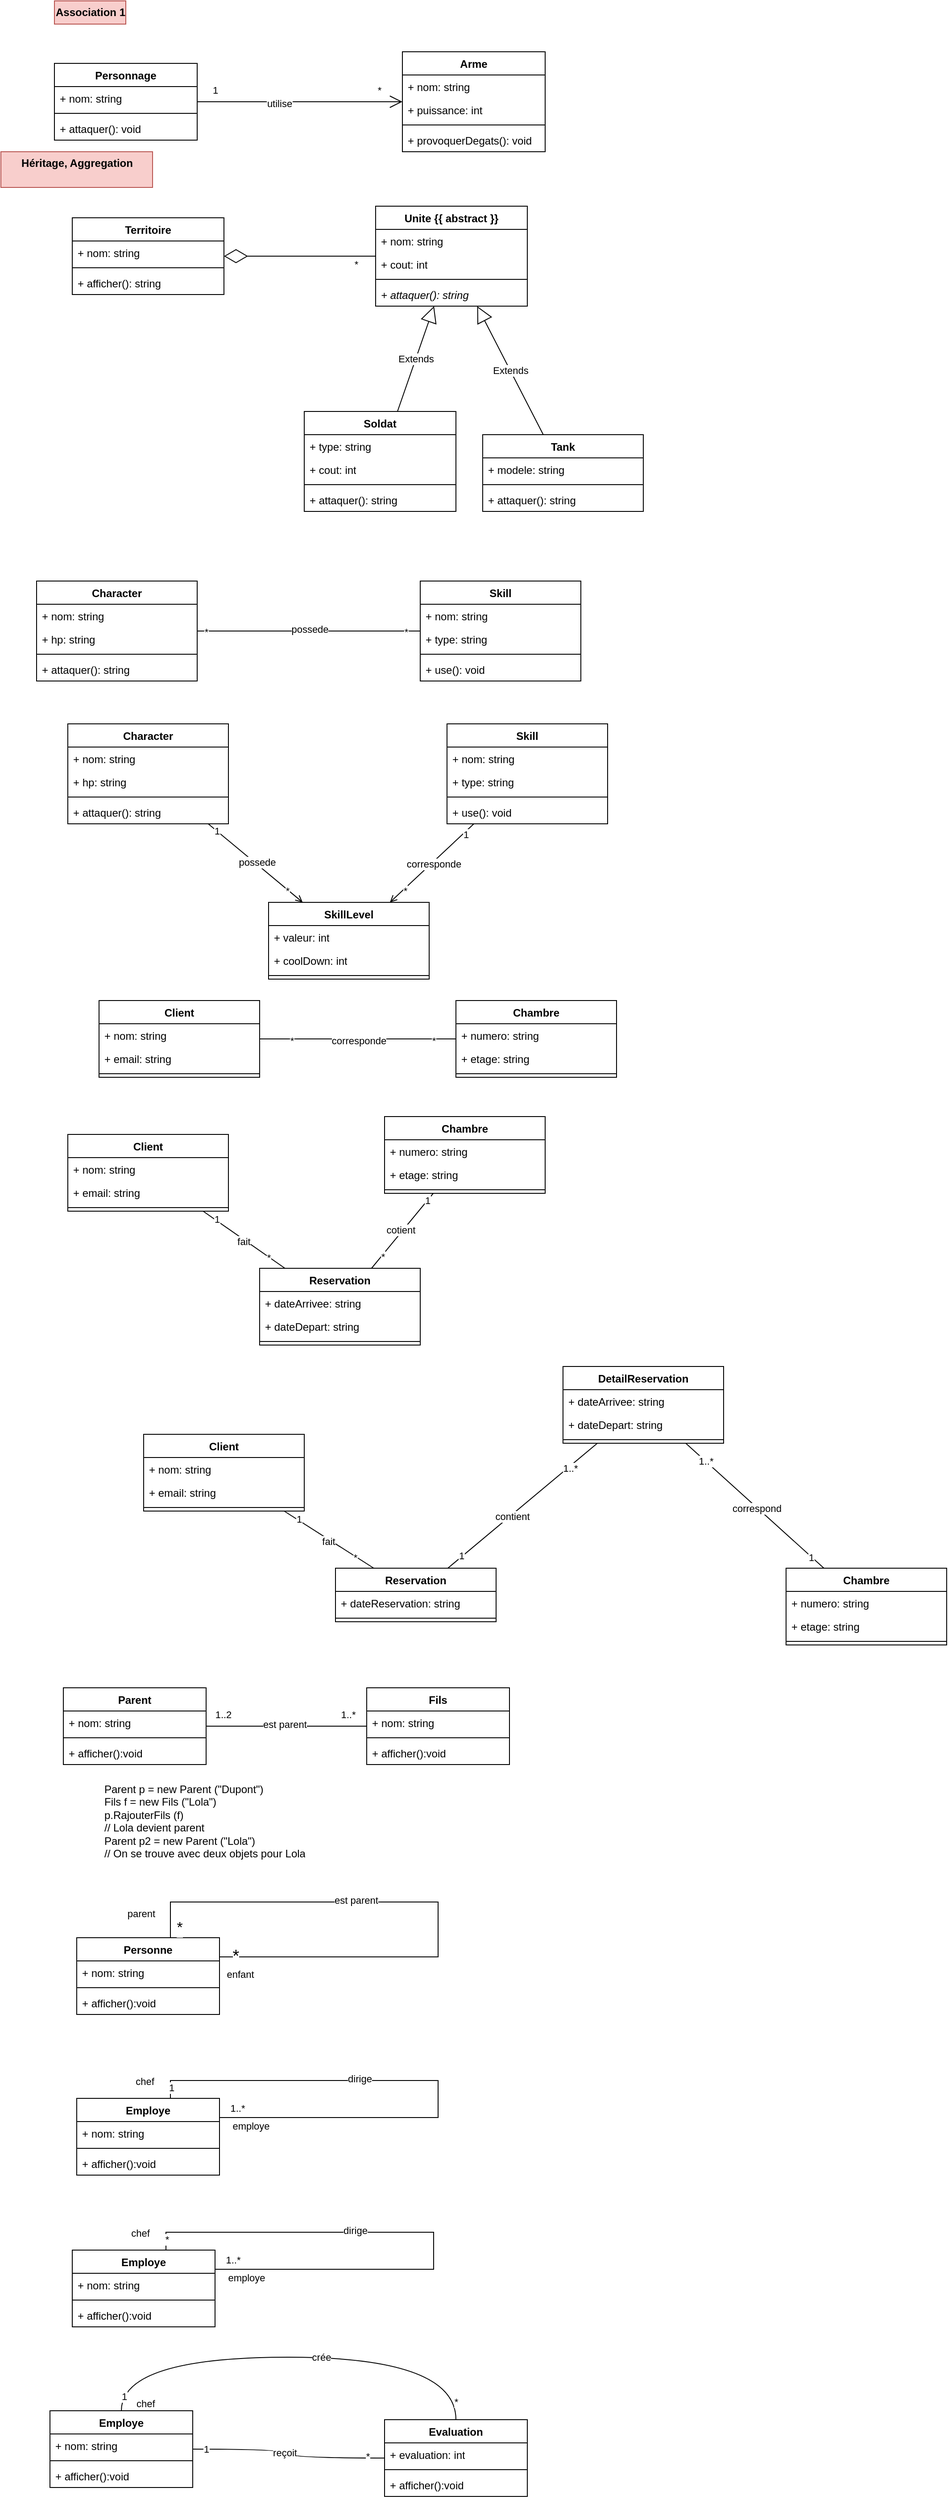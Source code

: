 <mxfile version="27.0.9">
  <diagram name="Page-1" id="aN8ZIyzXkwRXm69rHZbp">
    <mxGraphModel dx="587" dy="354" grid="1" gridSize="10" guides="1" tooltips="1" connect="1" arrows="1" fold="1" page="1" pageScale="1" pageWidth="827" pageHeight="1169" math="0" shadow="0">
      <root>
        <mxCell id="0" />
        <mxCell id="1" parent="0" />
        <mxCell id="aUz_ZK9BbRg5ZtyEk44K-5" value="Personnage" style="swimlane;fontStyle=1;align=center;verticalAlign=top;childLayout=stackLayout;horizontal=1;startSize=26;horizontalStack=0;resizeParent=1;resizeParentMax=0;resizeLast=0;collapsible=1;marginBottom=0;whiteSpace=wrap;html=1;" parent="1" vertex="1">
          <mxGeometry x="110" y="110" width="160" height="86" as="geometry" />
        </mxCell>
        <mxCell id="aUz_ZK9BbRg5ZtyEk44K-6" value="+ nom: string" style="text;strokeColor=none;fillColor=none;align=left;verticalAlign=top;spacingLeft=4;spacingRight=4;overflow=hidden;rotatable=0;points=[[0,0.5],[1,0.5]];portConstraint=eastwest;whiteSpace=wrap;html=1;" parent="aUz_ZK9BbRg5ZtyEk44K-5" vertex="1">
          <mxGeometry y="26" width="160" height="26" as="geometry" />
        </mxCell>
        <mxCell id="aUz_ZK9BbRg5ZtyEk44K-7" value="" style="line;strokeWidth=1;fillColor=none;align=left;verticalAlign=middle;spacingTop=-1;spacingLeft=3;spacingRight=3;rotatable=0;labelPosition=right;points=[];portConstraint=eastwest;strokeColor=inherit;" parent="aUz_ZK9BbRg5ZtyEk44K-5" vertex="1">
          <mxGeometry y="52" width="160" height="8" as="geometry" />
        </mxCell>
        <mxCell id="aUz_ZK9BbRg5ZtyEk44K-8" value="+ attaquer(): void" style="text;strokeColor=none;fillColor=none;align=left;verticalAlign=top;spacingLeft=4;spacingRight=4;overflow=hidden;rotatable=0;points=[[0,0.5],[1,0.5]];portConstraint=eastwest;whiteSpace=wrap;html=1;" parent="aUz_ZK9BbRg5ZtyEk44K-5" vertex="1">
          <mxGeometry y="60" width="160" height="26" as="geometry" />
        </mxCell>
        <mxCell id="aUz_ZK9BbRg5ZtyEk44K-9" value="Arme" style="swimlane;fontStyle=1;align=center;verticalAlign=top;childLayout=stackLayout;horizontal=1;startSize=26;horizontalStack=0;resizeParent=1;resizeParentMax=0;resizeLast=0;collapsible=1;marginBottom=0;whiteSpace=wrap;html=1;" parent="1" vertex="1">
          <mxGeometry x="500" y="97" width="160" height="112" as="geometry" />
        </mxCell>
        <mxCell id="aUz_ZK9BbRg5ZtyEk44K-10" value="+ nom: string" style="text;strokeColor=none;fillColor=none;align=left;verticalAlign=top;spacingLeft=4;spacingRight=4;overflow=hidden;rotatable=0;points=[[0,0.5],[1,0.5]];portConstraint=eastwest;whiteSpace=wrap;html=1;" parent="aUz_ZK9BbRg5ZtyEk44K-9" vertex="1">
          <mxGeometry y="26" width="160" height="26" as="geometry" />
        </mxCell>
        <mxCell id="aUz_ZK9BbRg5ZtyEk44K-17" value="+ puissance: int" style="text;strokeColor=none;fillColor=none;align=left;verticalAlign=top;spacingLeft=4;spacingRight=4;overflow=hidden;rotatable=0;points=[[0,0.5],[1,0.5]];portConstraint=eastwest;whiteSpace=wrap;html=1;" parent="aUz_ZK9BbRg5ZtyEk44K-9" vertex="1">
          <mxGeometry y="52" width="160" height="26" as="geometry" />
        </mxCell>
        <mxCell id="aUz_ZK9BbRg5ZtyEk44K-11" value="" style="line;strokeWidth=1;fillColor=none;align=left;verticalAlign=middle;spacingTop=-1;spacingLeft=3;spacingRight=3;rotatable=0;labelPosition=right;points=[];portConstraint=eastwest;strokeColor=inherit;" parent="aUz_ZK9BbRg5ZtyEk44K-9" vertex="1">
          <mxGeometry y="78" width="160" height="8" as="geometry" />
        </mxCell>
        <mxCell id="aUz_ZK9BbRg5ZtyEk44K-12" value="+ provoquerDegats(): void" style="text;strokeColor=none;fillColor=none;align=left;verticalAlign=top;spacingLeft=4;spacingRight=4;overflow=hidden;rotatable=0;points=[[0,0.5],[1,0.5]];portConstraint=eastwest;whiteSpace=wrap;html=1;" parent="aUz_ZK9BbRg5ZtyEk44K-9" vertex="1">
          <mxGeometry y="86" width="160" height="26" as="geometry" />
        </mxCell>
        <mxCell id="aUz_ZK9BbRg5ZtyEk44K-13" value="" style="endArrow=open;endFill=1;endSize=12;html=1;rounded=0;" parent="1" source="aUz_ZK9BbRg5ZtyEk44K-5" target="aUz_ZK9BbRg5ZtyEk44K-9" edge="1">
          <mxGeometry width="160" relative="1" as="geometry">
            <mxPoint x="330" y="250" as="sourcePoint" />
            <mxPoint x="490" y="250" as="targetPoint" />
          </mxGeometry>
        </mxCell>
        <mxCell id="aUz_ZK9BbRg5ZtyEk44K-14" value="utilise" style="edgeLabel;html=1;align=center;verticalAlign=middle;resizable=0;points=[];" parent="aUz_ZK9BbRg5ZtyEk44K-13" vertex="1" connectable="0">
          <mxGeometry x="-0.198" y="-2" relative="1" as="geometry">
            <mxPoint as="offset" />
          </mxGeometry>
        </mxCell>
        <mxCell id="aUz_ZK9BbRg5ZtyEk44K-15" value="*" style="edgeLabel;html=1;align=center;verticalAlign=middle;resizable=0;points=[];" parent="aUz_ZK9BbRg5ZtyEk44K-13" vertex="1" connectable="0">
          <mxGeometry x="0.768" y="1" relative="1" as="geometry">
            <mxPoint y="-12" as="offset" />
          </mxGeometry>
        </mxCell>
        <mxCell id="aUz_ZK9BbRg5ZtyEk44K-16" value="1" style="edgeLabel;html=1;align=center;verticalAlign=middle;resizable=0;points=[];" parent="aUz_ZK9BbRg5ZtyEk44K-13" vertex="1" connectable="0">
          <mxGeometry x="-0.919" y="-2" relative="1" as="geometry">
            <mxPoint x="10" y="-15" as="offset" />
          </mxGeometry>
        </mxCell>
        <mxCell id="zJZkMIfIbWRu1AFllGiO-1" value="Territoire" style="swimlane;fontStyle=1;align=center;verticalAlign=top;childLayout=stackLayout;horizontal=1;startSize=26;horizontalStack=0;resizeParent=1;resizeParentMax=0;resizeLast=0;collapsible=1;marginBottom=0;whiteSpace=wrap;html=1;" parent="1" vertex="1">
          <mxGeometry x="130" y="283" width="170" height="86" as="geometry" />
        </mxCell>
        <mxCell id="zJZkMIfIbWRu1AFllGiO-2" value="+ nom: string" style="text;strokeColor=none;fillColor=none;align=left;verticalAlign=top;spacingLeft=4;spacingRight=4;overflow=hidden;rotatable=0;points=[[0,0.5],[1,0.5]];portConstraint=eastwest;whiteSpace=wrap;html=1;" parent="zJZkMIfIbWRu1AFllGiO-1" vertex="1">
          <mxGeometry y="26" width="170" height="26" as="geometry" />
        </mxCell>
        <mxCell id="zJZkMIfIbWRu1AFllGiO-3" value="" style="line;strokeWidth=1;fillColor=none;align=left;verticalAlign=middle;spacingTop=-1;spacingLeft=3;spacingRight=3;rotatable=0;labelPosition=right;points=[];portConstraint=eastwest;strokeColor=inherit;" parent="zJZkMIfIbWRu1AFllGiO-1" vertex="1">
          <mxGeometry y="52" width="170" height="8" as="geometry" />
        </mxCell>
        <mxCell id="zJZkMIfIbWRu1AFllGiO-4" value="+ afficher(): string" style="text;strokeColor=none;fillColor=none;align=left;verticalAlign=top;spacingLeft=4;spacingRight=4;overflow=hidden;rotatable=0;points=[[0,0.5],[1,0.5]];portConstraint=eastwest;whiteSpace=wrap;html=1;" parent="zJZkMIfIbWRu1AFllGiO-1" vertex="1">
          <mxGeometry y="60" width="170" height="26" as="geometry" />
        </mxCell>
        <mxCell id="zJZkMIfIbWRu1AFllGiO-5" value="Unite {{ abstract }}" style="swimlane;fontStyle=1;align=center;verticalAlign=top;childLayout=stackLayout;horizontal=1;startSize=26;horizontalStack=0;resizeParent=1;resizeParentMax=0;resizeLast=0;collapsible=1;marginBottom=0;whiteSpace=wrap;html=1;" parent="1" vertex="1">
          <mxGeometry x="470" y="270" width="170" height="112" as="geometry" />
        </mxCell>
        <mxCell id="zJZkMIfIbWRu1AFllGiO-6" value="+ nom: string" style="text;strokeColor=none;fillColor=none;align=left;verticalAlign=top;spacingLeft=4;spacingRight=4;overflow=hidden;rotatable=0;points=[[0,0.5],[1,0.5]];portConstraint=eastwest;whiteSpace=wrap;html=1;" parent="zJZkMIfIbWRu1AFllGiO-5" vertex="1">
          <mxGeometry y="26" width="170" height="26" as="geometry" />
        </mxCell>
        <mxCell id="zJZkMIfIbWRu1AFllGiO-20" value="+ cout: int" style="text;strokeColor=none;fillColor=none;align=left;verticalAlign=top;spacingLeft=4;spacingRight=4;overflow=hidden;rotatable=0;points=[[0,0.5],[1,0.5]];portConstraint=eastwest;whiteSpace=wrap;html=1;" parent="zJZkMIfIbWRu1AFllGiO-5" vertex="1">
          <mxGeometry y="52" width="170" height="26" as="geometry" />
        </mxCell>
        <mxCell id="zJZkMIfIbWRu1AFllGiO-7" value="" style="line;strokeWidth=1;fillColor=none;align=left;verticalAlign=middle;spacingTop=-1;spacingLeft=3;spacingRight=3;rotatable=0;labelPosition=right;points=[];portConstraint=eastwest;strokeColor=inherit;" parent="zJZkMIfIbWRu1AFllGiO-5" vertex="1">
          <mxGeometry y="78" width="170" height="8" as="geometry" />
        </mxCell>
        <mxCell id="zJZkMIfIbWRu1AFllGiO-8" value="+ attaquer(): string" style="text;strokeColor=none;fillColor=none;align=left;verticalAlign=top;spacingLeft=4;spacingRight=4;overflow=hidden;rotatable=0;points=[[0,0.5],[1,0.5]];portConstraint=eastwest;whiteSpace=wrap;html=1;fontStyle=2" parent="zJZkMIfIbWRu1AFllGiO-5" vertex="1">
          <mxGeometry y="86" width="170" height="26" as="geometry" />
        </mxCell>
        <mxCell id="zJZkMIfIbWRu1AFllGiO-9" value="Soldat" style="swimlane;fontStyle=1;align=center;verticalAlign=top;childLayout=stackLayout;horizontal=1;startSize=26;horizontalStack=0;resizeParent=1;resizeParentMax=0;resizeLast=0;collapsible=1;marginBottom=0;whiteSpace=wrap;html=1;" parent="1" vertex="1">
          <mxGeometry x="390" y="500" width="170" height="112" as="geometry" />
        </mxCell>
        <mxCell id="zJZkMIfIbWRu1AFllGiO-10" value="+ type: string" style="text;strokeColor=none;fillColor=none;align=left;verticalAlign=top;spacingLeft=4;spacingRight=4;overflow=hidden;rotatable=0;points=[[0,0.5],[1,0.5]];portConstraint=eastwest;whiteSpace=wrap;html=1;" parent="zJZkMIfIbWRu1AFllGiO-9" vertex="1">
          <mxGeometry y="26" width="170" height="26" as="geometry" />
        </mxCell>
        <mxCell id="zJZkMIfIbWRu1AFllGiO-19" value="+ cout: int" style="text;strokeColor=none;fillColor=none;align=left;verticalAlign=top;spacingLeft=4;spacingRight=4;overflow=hidden;rotatable=0;points=[[0,0.5],[1,0.5]];portConstraint=eastwest;whiteSpace=wrap;html=1;" parent="zJZkMIfIbWRu1AFllGiO-9" vertex="1">
          <mxGeometry y="52" width="170" height="26" as="geometry" />
        </mxCell>
        <mxCell id="zJZkMIfIbWRu1AFllGiO-11" value="" style="line;strokeWidth=1;fillColor=none;align=left;verticalAlign=middle;spacingTop=-1;spacingLeft=3;spacingRight=3;rotatable=0;labelPosition=right;points=[];portConstraint=eastwest;strokeColor=inherit;" parent="zJZkMIfIbWRu1AFllGiO-9" vertex="1">
          <mxGeometry y="78" width="170" height="8" as="geometry" />
        </mxCell>
        <mxCell id="zJZkMIfIbWRu1AFllGiO-12" value="+ attaquer(): string" style="text;strokeColor=none;fillColor=none;align=left;verticalAlign=top;spacingLeft=4;spacingRight=4;overflow=hidden;rotatable=0;points=[[0,0.5],[1,0.5]];portConstraint=eastwest;whiteSpace=wrap;html=1;" parent="zJZkMIfIbWRu1AFllGiO-9" vertex="1">
          <mxGeometry y="86" width="170" height="26" as="geometry" />
        </mxCell>
        <mxCell id="zJZkMIfIbWRu1AFllGiO-13" value="Tank" style="swimlane;fontStyle=1;align=center;verticalAlign=top;childLayout=stackLayout;horizontal=1;startSize=26;horizontalStack=0;resizeParent=1;resizeParentMax=0;resizeLast=0;collapsible=1;marginBottom=0;whiteSpace=wrap;html=1;" parent="1" vertex="1">
          <mxGeometry x="590" y="526" width="180" height="86" as="geometry" />
        </mxCell>
        <mxCell id="zJZkMIfIbWRu1AFllGiO-14" value="+ modele: string" style="text;strokeColor=none;fillColor=none;align=left;verticalAlign=top;spacingLeft=4;spacingRight=4;overflow=hidden;rotatable=0;points=[[0,0.5],[1,0.5]];portConstraint=eastwest;whiteSpace=wrap;html=1;" parent="zJZkMIfIbWRu1AFllGiO-13" vertex="1">
          <mxGeometry y="26" width="180" height="26" as="geometry" />
        </mxCell>
        <mxCell id="zJZkMIfIbWRu1AFllGiO-15" value="" style="line;strokeWidth=1;fillColor=none;align=left;verticalAlign=middle;spacingTop=-1;spacingLeft=3;spacingRight=3;rotatable=0;labelPosition=right;points=[];portConstraint=eastwest;strokeColor=inherit;" parent="zJZkMIfIbWRu1AFllGiO-13" vertex="1">
          <mxGeometry y="52" width="180" height="8" as="geometry" />
        </mxCell>
        <mxCell id="zJZkMIfIbWRu1AFllGiO-16" value="+ attaquer(): string" style="text;strokeColor=none;fillColor=none;align=left;verticalAlign=top;spacingLeft=4;spacingRight=4;overflow=hidden;rotatable=0;points=[[0,0.5],[1,0.5]];portConstraint=eastwest;whiteSpace=wrap;html=1;" parent="zJZkMIfIbWRu1AFllGiO-13" vertex="1">
          <mxGeometry y="60" width="180" height="26" as="geometry" />
        </mxCell>
        <mxCell id="zJZkMIfIbWRu1AFllGiO-22" value="Extends" style="endArrow=block;endSize=16;endFill=0;html=1;rounded=0;" parent="1" source="zJZkMIfIbWRu1AFllGiO-9" target="zJZkMIfIbWRu1AFllGiO-5" edge="1">
          <mxGeometry width="160" relative="1" as="geometry">
            <mxPoint x="370" y="450" as="sourcePoint" />
            <mxPoint x="410" y="280" as="targetPoint" />
          </mxGeometry>
        </mxCell>
        <mxCell id="zJZkMIfIbWRu1AFllGiO-23" value="Extends" style="endArrow=block;endSize=16;endFill=0;html=1;rounded=0;" parent="1" source="zJZkMIfIbWRu1AFllGiO-13" target="zJZkMIfIbWRu1AFllGiO-5" edge="1">
          <mxGeometry width="160" relative="1" as="geometry">
            <mxPoint x="510" y="508" as="sourcePoint" />
            <mxPoint x="590" y="380" as="targetPoint" />
          </mxGeometry>
        </mxCell>
        <mxCell id="zJZkMIfIbWRu1AFllGiO-24" value="" style="endArrow=diamondThin;endFill=0;endSize=24;html=1;rounded=0;" parent="1" source="zJZkMIfIbWRu1AFllGiO-5" target="zJZkMIfIbWRu1AFllGiO-1" edge="1">
          <mxGeometry width="160" relative="1" as="geometry">
            <mxPoint x="320" y="420" as="sourcePoint" />
            <mxPoint x="130" y="420" as="targetPoint" />
          </mxGeometry>
        </mxCell>
        <mxCell id="zJZkMIfIbWRu1AFllGiO-25" value="*" style="edgeLabel;html=1;align=center;verticalAlign=middle;resizable=0;points=[];" parent="zJZkMIfIbWRu1AFllGiO-24" vertex="1" connectable="0">
          <mxGeometry x="-0.733" y="2" relative="1" as="geometry">
            <mxPoint y="7" as="offset" />
          </mxGeometry>
        </mxCell>
        <mxCell id="zJZkMIfIbWRu1AFllGiO-26" value="Association 1" style="text;align=center;fontStyle=1;verticalAlign=middle;spacingLeft=3;spacingRight=3;strokeColor=#b85450;rotatable=0;points=[[0,0.5],[1,0.5]];portConstraint=eastwest;html=1;fillColor=#f8cecc;" parent="1" vertex="1">
          <mxGeometry x="110" y="40" width="80" height="26" as="geometry" />
        </mxCell>
        <mxCell id="zJZkMIfIbWRu1AFllGiO-27" value="Héritage, Aggregation&lt;div&gt;&lt;br&gt;&lt;/div&gt;" style="text;align=center;fontStyle=1;verticalAlign=middle;spacingLeft=3;spacingRight=3;strokeColor=#b85450;rotatable=0;points=[[0,0.5],[1,0.5]];portConstraint=eastwest;html=1;fillColor=#f8cecc;" parent="1" vertex="1">
          <mxGeometry x="50" y="209" width="170" height="40" as="geometry" />
        </mxCell>
        <mxCell id="XGSn_iGVckG4p1n5Q7Dm-1" value="Character" style="swimlane;fontStyle=1;align=center;verticalAlign=top;childLayout=stackLayout;horizontal=1;startSize=26;horizontalStack=0;resizeParent=1;resizeParentMax=0;resizeLast=0;collapsible=1;marginBottom=0;whiteSpace=wrap;html=1;" parent="1" vertex="1">
          <mxGeometry x="90" y="690" width="180" height="112" as="geometry" />
        </mxCell>
        <mxCell id="XGSn_iGVckG4p1n5Q7Dm-2" value="+ nom: string" style="text;strokeColor=none;fillColor=none;align=left;verticalAlign=top;spacingLeft=4;spacingRight=4;overflow=hidden;rotatable=0;points=[[0,0.5],[1,0.5]];portConstraint=eastwest;whiteSpace=wrap;html=1;" parent="XGSn_iGVckG4p1n5Q7Dm-1" vertex="1">
          <mxGeometry y="26" width="180" height="26" as="geometry" />
        </mxCell>
        <mxCell id="XGSn_iGVckG4p1n5Q7Dm-10" value="+ hp: string" style="text;strokeColor=none;fillColor=none;align=left;verticalAlign=top;spacingLeft=4;spacingRight=4;overflow=hidden;rotatable=0;points=[[0,0.5],[1,0.5]];portConstraint=eastwest;whiteSpace=wrap;html=1;" parent="XGSn_iGVckG4p1n5Q7Dm-1" vertex="1">
          <mxGeometry y="52" width="180" height="26" as="geometry" />
        </mxCell>
        <mxCell id="XGSn_iGVckG4p1n5Q7Dm-3" value="" style="line;strokeWidth=1;fillColor=none;align=left;verticalAlign=middle;spacingTop=-1;spacingLeft=3;spacingRight=3;rotatable=0;labelPosition=right;points=[];portConstraint=eastwest;strokeColor=inherit;" parent="XGSn_iGVckG4p1n5Q7Dm-1" vertex="1">
          <mxGeometry y="78" width="180" height="8" as="geometry" />
        </mxCell>
        <mxCell id="XGSn_iGVckG4p1n5Q7Dm-4" value="+ attaquer(): string" style="text;strokeColor=none;fillColor=none;align=left;verticalAlign=top;spacingLeft=4;spacingRight=4;overflow=hidden;rotatable=0;points=[[0,0.5],[1,0.5]];portConstraint=eastwest;whiteSpace=wrap;html=1;" parent="XGSn_iGVckG4p1n5Q7Dm-1" vertex="1">
          <mxGeometry y="86" width="180" height="26" as="geometry" />
        </mxCell>
        <mxCell id="XGSn_iGVckG4p1n5Q7Dm-5" value="Skill" style="swimlane;fontStyle=1;align=center;verticalAlign=top;childLayout=stackLayout;horizontal=1;startSize=26;horizontalStack=0;resizeParent=1;resizeParentMax=0;resizeLast=0;collapsible=1;marginBottom=0;whiteSpace=wrap;html=1;" parent="1" vertex="1">
          <mxGeometry x="520" y="690" width="180" height="112" as="geometry" />
        </mxCell>
        <mxCell id="XGSn_iGVckG4p1n5Q7Dm-6" value="+ nom: string" style="text;strokeColor=none;fillColor=none;align=left;verticalAlign=top;spacingLeft=4;spacingRight=4;overflow=hidden;rotatable=0;points=[[0,0.5],[1,0.5]];portConstraint=eastwest;whiteSpace=wrap;html=1;" parent="XGSn_iGVckG4p1n5Q7Dm-5" vertex="1">
          <mxGeometry y="26" width="180" height="26" as="geometry" />
        </mxCell>
        <mxCell id="XGSn_iGVckG4p1n5Q7Dm-9" value="+ type: string" style="text;strokeColor=none;fillColor=none;align=left;verticalAlign=top;spacingLeft=4;spacingRight=4;overflow=hidden;rotatable=0;points=[[0,0.5],[1,0.5]];portConstraint=eastwest;whiteSpace=wrap;html=1;" parent="XGSn_iGVckG4p1n5Q7Dm-5" vertex="1">
          <mxGeometry y="52" width="180" height="26" as="geometry" />
        </mxCell>
        <mxCell id="XGSn_iGVckG4p1n5Q7Dm-7" value="" style="line;strokeWidth=1;fillColor=none;align=left;verticalAlign=middle;spacingTop=-1;spacingLeft=3;spacingRight=3;rotatable=0;labelPosition=right;points=[];portConstraint=eastwest;strokeColor=inherit;" parent="XGSn_iGVckG4p1n5Q7Dm-5" vertex="1">
          <mxGeometry y="78" width="180" height="8" as="geometry" />
        </mxCell>
        <mxCell id="XGSn_iGVckG4p1n5Q7Dm-8" value="+ use(): void" style="text;strokeColor=none;fillColor=none;align=left;verticalAlign=top;spacingLeft=4;spacingRight=4;overflow=hidden;rotatable=0;points=[[0,0.5],[1,0.5]];portConstraint=eastwest;whiteSpace=wrap;html=1;" parent="XGSn_iGVckG4p1n5Q7Dm-5" vertex="1">
          <mxGeometry y="86" width="180" height="26" as="geometry" />
        </mxCell>
        <mxCell id="XGSn_iGVckG4p1n5Q7Dm-11" value="" style="endArrow=none;html=1;rounded=0;startFill=0;" parent="1" source="XGSn_iGVckG4p1n5Q7Dm-1" target="XGSn_iGVckG4p1n5Q7Dm-5" edge="1">
          <mxGeometry width="50" height="50" relative="1" as="geometry">
            <mxPoint x="400" y="760" as="sourcePoint" />
            <mxPoint x="450" y="710" as="targetPoint" />
          </mxGeometry>
        </mxCell>
        <mxCell id="XGSn_iGVckG4p1n5Q7Dm-12" value="possede" style="edgeLabel;html=1;align=center;verticalAlign=middle;resizable=0;points=[];" parent="XGSn_iGVckG4p1n5Q7Dm-11" vertex="1" connectable="0">
          <mxGeometry x="0.006" y="2" relative="1" as="geometry">
            <mxPoint as="offset" />
          </mxGeometry>
        </mxCell>
        <mxCell id="XGSn_iGVckG4p1n5Q7Dm-13" value="*" style="edgeLabel;html=1;align=center;verticalAlign=middle;resizable=0;points=[];" parent="XGSn_iGVckG4p1n5Q7Dm-11" vertex="1" connectable="0">
          <mxGeometry x="0.873" y="-1" relative="1" as="geometry">
            <mxPoint as="offset" />
          </mxGeometry>
        </mxCell>
        <mxCell id="XGSn_iGVckG4p1n5Q7Dm-14" value="*" style="edgeLabel;html=1;align=center;verticalAlign=middle;resizable=0;points=[];" parent="XGSn_iGVckG4p1n5Q7Dm-11" vertex="1" connectable="0">
          <mxGeometry x="-0.918" y="-1" relative="1" as="geometry">
            <mxPoint as="offset" />
          </mxGeometry>
        </mxCell>
        <mxCell id="XGSn_iGVckG4p1n5Q7Dm-15" value="Character" style="swimlane;fontStyle=1;align=center;verticalAlign=top;childLayout=stackLayout;horizontal=1;startSize=26;horizontalStack=0;resizeParent=1;resizeParentMax=0;resizeLast=0;collapsible=1;marginBottom=0;whiteSpace=wrap;html=1;" parent="1" vertex="1">
          <mxGeometry x="125" y="850" width="180" height="112" as="geometry" />
        </mxCell>
        <mxCell id="XGSn_iGVckG4p1n5Q7Dm-16" value="+ nom: string" style="text;strokeColor=none;fillColor=none;align=left;verticalAlign=top;spacingLeft=4;spacingRight=4;overflow=hidden;rotatable=0;points=[[0,0.5],[1,0.5]];portConstraint=eastwest;whiteSpace=wrap;html=1;" parent="XGSn_iGVckG4p1n5Q7Dm-15" vertex="1">
          <mxGeometry y="26" width="180" height="26" as="geometry" />
        </mxCell>
        <mxCell id="XGSn_iGVckG4p1n5Q7Dm-17" value="+ hp: string" style="text;strokeColor=none;fillColor=none;align=left;verticalAlign=top;spacingLeft=4;spacingRight=4;overflow=hidden;rotatable=0;points=[[0,0.5],[1,0.5]];portConstraint=eastwest;whiteSpace=wrap;html=1;" parent="XGSn_iGVckG4p1n5Q7Dm-15" vertex="1">
          <mxGeometry y="52" width="180" height="26" as="geometry" />
        </mxCell>
        <mxCell id="XGSn_iGVckG4p1n5Q7Dm-18" value="" style="line;strokeWidth=1;fillColor=none;align=left;verticalAlign=middle;spacingTop=-1;spacingLeft=3;spacingRight=3;rotatable=0;labelPosition=right;points=[];portConstraint=eastwest;strokeColor=inherit;" parent="XGSn_iGVckG4p1n5Q7Dm-15" vertex="1">
          <mxGeometry y="78" width="180" height="8" as="geometry" />
        </mxCell>
        <mxCell id="XGSn_iGVckG4p1n5Q7Dm-19" value="+ attaquer(): string" style="text;strokeColor=none;fillColor=none;align=left;verticalAlign=top;spacingLeft=4;spacingRight=4;overflow=hidden;rotatable=0;points=[[0,0.5],[1,0.5]];portConstraint=eastwest;whiteSpace=wrap;html=1;" parent="XGSn_iGVckG4p1n5Q7Dm-15" vertex="1">
          <mxGeometry y="86" width="180" height="26" as="geometry" />
        </mxCell>
        <mxCell id="XGSn_iGVckG4p1n5Q7Dm-20" value="Skill" style="swimlane;fontStyle=1;align=center;verticalAlign=top;childLayout=stackLayout;horizontal=1;startSize=26;horizontalStack=0;resizeParent=1;resizeParentMax=0;resizeLast=0;collapsible=1;marginBottom=0;whiteSpace=wrap;html=1;" parent="1" vertex="1">
          <mxGeometry x="550" y="850" width="180" height="112" as="geometry" />
        </mxCell>
        <mxCell id="XGSn_iGVckG4p1n5Q7Dm-21" value="+ nom: string" style="text;strokeColor=none;fillColor=none;align=left;verticalAlign=top;spacingLeft=4;spacingRight=4;overflow=hidden;rotatable=0;points=[[0,0.5],[1,0.5]];portConstraint=eastwest;whiteSpace=wrap;html=1;" parent="XGSn_iGVckG4p1n5Q7Dm-20" vertex="1">
          <mxGeometry y="26" width="180" height="26" as="geometry" />
        </mxCell>
        <mxCell id="XGSn_iGVckG4p1n5Q7Dm-22" value="+ type: string" style="text;strokeColor=none;fillColor=none;align=left;verticalAlign=top;spacingLeft=4;spacingRight=4;overflow=hidden;rotatable=0;points=[[0,0.5],[1,0.5]];portConstraint=eastwest;whiteSpace=wrap;html=1;" parent="XGSn_iGVckG4p1n5Q7Dm-20" vertex="1">
          <mxGeometry y="52" width="180" height="26" as="geometry" />
        </mxCell>
        <mxCell id="XGSn_iGVckG4p1n5Q7Dm-23" value="" style="line;strokeWidth=1;fillColor=none;align=left;verticalAlign=middle;spacingTop=-1;spacingLeft=3;spacingRight=3;rotatable=0;labelPosition=right;points=[];portConstraint=eastwest;strokeColor=inherit;" parent="XGSn_iGVckG4p1n5Q7Dm-20" vertex="1">
          <mxGeometry y="78" width="180" height="8" as="geometry" />
        </mxCell>
        <mxCell id="XGSn_iGVckG4p1n5Q7Dm-24" value="+ use(): void" style="text;strokeColor=none;fillColor=none;align=left;verticalAlign=top;spacingLeft=4;spacingRight=4;overflow=hidden;rotatable=0;points=[[0,0.5],[1,0.5]];portConstraint=eastwest;whiteSpace=wrap;html=1;" parent="XGSn_iGVckG4p1n5Q7Dm-20" vertex="1">
          <mxGeometry y="86" width="180" height="26" as="geometry" />
        </mxCell>
        <mxCell id="XGSn_iGVckG4p1n5Q7Dm-29" value="SkillLevel" style="swimlane;fontStyle=1;align=center;verticalAlign=top;childLayout=stackLayout;horizontal=1;startSize=26;horizontalStack=0;resizeParent=1;resizeParentMax=0;resizeLast=0;collapsible=1;marginBottom=0;whiteSpace=wrap;html=1;" parent="1" vertex="1">
          <mxGeometry x="350" y="1050" width="180" height="86" as="geometry" />
        </mxCell>
        <mxCell id="XGSn_iGVckG4p1n5Q7Dm-30" value="+ valeur: int" style="text;strokeColor=none;fillColor=none;align=left;verticalAlign=top;spacingLeft=4;spacingRight=4;overflow=hidden;rotatable=0;points=[[0,0.5],[1,0.5]];portConstraint=eastwest;whiteSpace=wrap;html=1;" parent="XGSn_iGVckG4p1n5Q7Dm-29" vertex="1">
          <mxGeometry y="26" width="180" height="26" as="geometry" />
        </mxCell>
        <mxCell id="pfN6fv_0JhAT8IsqwJhs-77" value="+ coolDown: int" style="text;strokeColor=none;fillColor=none;align=left;verticalAlign=top;spacingLeft=4;spacingRight=4;overflow=hidden;rotatable=0;points=[[0,0.5],[1,0.5]];portConstraint=eastwest;whiteSpace=wrap;html=1;" vertex="1" parent="XGSn_iGVckG4p1n5Q7Dm-29">
          <mxGeometry y="52" width="180" height="26" as="geometry" />
        </mxCell>
        <mxCell id="XGSn_iGVckG4p1n5Q7Dm-32" value="" style="line;strokeWidth=1;fillColor=none;align=left;verticalAlign=middle;spacingTop=-1;spacingLeft=3;spacingRight=3;rotatable=0;labelPosition=right;points=[];portConstraint=eastwest;strokeColor=inherit;" parent="XGSn_iGVckG4p1n5Q7Dm-29" vertex="1">
          <mxGeometry y="78" width="180" height="8" as="geometry" />
        </mxCell>
        <mxCell id="XGSn_iGVckG4p1n5Q7Dm-34" value="" style="endArrow=open;html=1;rounded=0;startFill=0;endFill=0;" parent="1" source="XGSn_iGVckG4p1n5Q7Dm-15" target="XGSn_iGVckG4p1n5Q7Dm-29" edge="1">
          <mxGeometry width="50" height="50" relative="1" as="geometry">
            <mxPoint x="210" y="1000" as="sourcePoint" />
            <mxPoint x="460" y="1000" as="targetPoint" />
          </mxGeometry>
        </mxCell>
        <mxCell id="XGSn_iGVckG4p1n5Q7Dm-35" value="possede" style="edgeLabel;html=1;align=center;verticalAlign=middle;resizable=0;points=[];" parent="XGSn_iGVckG4p1n5Q7Dm-34" vertex="1" connectable="0">
          <mxGeometry x="0.006" y="2" relative="1" as="geometry">
            <mxPoint as="offset" />
          </mxGeometry>
        </mxCell>
        <mxCell id="XGSn_iGVckG4p1n5Q7Dm-47" value="1" style="edgeLabel;html=1;align=center;verticalAlign=middle;resizable=0;points=[];" parent="XGSn_iGVckG4p1n5Q7Dm-34" vertex="1" connectable="0">
          <mxGeometry x="-0.829" relative="1" as="geometry">
            <mxPoint as="offset" />
          </mxGeometry>
        </mxCell>
        <mxCell id="XGSn_iGVckG4p1n5Q7Dm-48" value="*" style="edgeLabel;html=1;align=center;verticalAlign=middle;resizable=0;points=[];" parent="XGSn_iGVckG4p1n5Q7Dm-34" vertex="1" connectable="0">
          <mxGeometry x="0.679" y="-1" relative="1" as="geometry">
            <mxPoint as="offset" />
          </mxGeometry>
        </mxCell>
        <mxCell id="XGSn_iGVckG4p1n5Q7Dm-40" value="" style="endArrow=open;html=1;rounded=0;startFill=0;endFill=0;" parent="1" source="XGSn_iGVckG4p1n5Q7Dm-20" target="XGSn_iGVckG4p1n5Q7Dm-29" edge="1">
          <mxGeometry width="50" height="50" relative="1" as="geometry">
            <mxPoint x="440" y="980" as="sourcePoint" />
            <mxPoint x="554" y="1068" as="targetPoint" />
          </mxGeometry>
        </mxCell>
        <mxCell id="XGSn_iGVckG4p1n5Q7Dm-46" value="corresponde" style="edgeLabel;html=1;align=center;verticalAlign=middle;resizable=0;points=[];" parent="XGSn_iGVckG4p1n5Q7Dm-40" vertex="1" connectable="0">
          <mxGeometry x="-0.007" y="2" relative="1" as="geometry">
            <mxPoint as="offset" />
          </mxGeometry>
        </mxCell>
        <mxCell id="XGSn_iGVckG4p1n5Q7Dm-49" value="*" style="edgeLabel;html=1;align=center;verticalAlign=middle;resizable=0;points=[];" parent="XGSn_iGVckG4p1n5Q7Dm-40" vertex="1" connectable="0">
          <mxGeometry x="0.671" y="2" relative="1" as="geometry">
            <mxPoint as="offset" />
          </mxGeometry>
        </mxCell>
        <mxCell id="XGSn_iGVckG4p1n5Q7Dm-50" value="1" style="edgeLabel;html=1;align=center;verticalAlign=middle;resizable=0;points=[];" parent="XGSn_iGVckG4p1n5Q7Dm-40" vertex="1" connectable="0">
          <mxGeometry x="-0.773" y="2" relative="1" as="geometry">
            <mxPoint as="offset" />
          </mxGeometry>
        </mxCell>
        <mxCell id="pfN6fv_0JhAT8IsqwJhs-1" value="Client" style="swimlane;fontStyle=1;align=center;verticalAlign=top;childLayout=stackLayout;horizontal=1;startSize=26;horizontalStack=0;resizeParent=1;resizeParentMax=0;resizeLast=0;collapsible=1;marginBottom=0;whiteSpace=wrap;html=1;" vertex="1" parent="1">
          <mxGeometry x="160" y="1160" width="180" height="86" as="geometry" />
        </mxCell>
        <mxCell id="pfN6fv_0JhAT8IsqwJhs-2" value="+ nom: string" style="text;strokeColor=none;fillColor=none;align=left;verticalAlign=top;spacingLeft=4;spacingRight=4;overflow=hidden;rotatable=0;points=[[0,0.5],[1,0.5]];portConstraint=eastwest;whiteSpace=wrap;html=1;" vertex="1" parent="pfN6fv_0JhAT8IsqwJhs-1">
          <mxGeometry y="26" width="180" height="26" as="geometry" />
        </mxCell>
        <mxCell id="pfN6fv_0JhAT8IsqwJhs-3" value="+ email: string" style="text;strokeColor=none;fillColor=none;align=left;verticalAlign=top;spacingLeft=4;spacingRight=4;overflow=hidden;rotatable=0;points=[[0,0.5],[1,0.5]];portConstraint=eastwest;whiteSpace=wrap;html=1;" vertex="1" parent="pfN6fv_0JhAT8IsqwJhs-1">
          <mxGeometry y="52" width="180" height="26" as="geometry" />
        </mxCell>
        <mxCell id="pfN6fv_0JhAT8IsqwJhs-4" value="" style="line;strokeWidth=1;fillColor=none;align=left;verticalAlign=middle;spacingTop=-1;spacingLeft=3;spacingRight=3;rotatable=0;labelPosition=right;points=[];portConstraint=eastwest;strokeColor=inherit;" vertex="1" parent="pfN6fv_0JhAT8IsqwJhs-1">
          <mxGeometry y="78" width="180" height="8" as="geometry" />
        </mxCell>
        <mxCell id="pfN6fv_0JhAT8IsqwJhs-6" value="Chambre" style="swimlane;fontStyle=1;align=center;verticalAlign=top;childLayout=stackLayout;horizontal=1;startSize=26;horizontalStack=0;resizeParent=1;resizeParentMax=0;resizeLast=0;collapsible=1;marginBottom=0;whiteSpace=wrap;html=1;" vertex="1" parent="1">
          <mxGeometry x="560" y="1160" width="180" height="86" as="geometry" />
        </mxCell>
        <mxCell id="pfN6fv_0JhAT8IsqwJhs-7" value="+ numero: string" style="text;strokeColor=none;fillColor=none;align=left;verticalAlign=top;spacingLeft=4;spacingRight=4;overflow=hidden;rotatable=0;points=[[0,0.5],[1,0.5]];portConstraint=eastwest;whiteSpace=wrap;html=1;" vertex="1" parent="pfN6fv_0JhAT8IsqwJhs-6">
          <mxGeometry y="26" width="180" height="26" as="geometry" />
        </mxCell>
        <mxCell id="pfN6fv_0JhAT8IsqwJhs-8" value="+ etage: string" style="text;strokeColor=none;fillColor=none;align=left;verticalAlign=top;spacingLeft=4;spacingRight=4;overflow=hidden;rotatable=0;points=[[0,0.5],[1,0.5]];portConstraint=eastwest;whiteSpace=wrap;html=1;" vertex="1" parent="pfN6fv_0JhAT8IsqwJhs-6">
          <mxGeometry y="52" width="180" height="26" as="geometry" />
        </mxCell>
        <mxCell id="pfN6fv_0JhAT8IsqwJhs-9" value="" style="line;strokeWidth=1;fillColor=none;align=left;verticalAlign=middle;spacingTop=-1;spacingLeft=3;spacingRight=3;rotatable=0;labelPosition=right;points=[];portConstraint=eastwest;strokeColor=inherit;" vertex="1" parent="pfN6fv_0JhAT8IsqwJhs-6">
          <mxGeometry y="78" width="180" height="8" as="geometry" />
        </mxCell>
        <mxCell id="pfN6fv_0JhAT8IsqwJhs-11" value="" style="endArrow=none;html=1;rounded=0;startFill=0;" edge="1" parent="1" source="pfN6fv_0JhAT8IsqwJhs-6" target="pfN6fv_0JhAT8IsqwJhs-1">
          <mxGeometry width="50" height="50" relative="1" as="geometry">
            <mxPoint x="602" y="1010" as="sourcePoint" />
            <mxPoint x="500" y="1098" as="targetPoint" />
          </mxGeometry>
        </mxCell>
        <mxCell id="pfN6fv_0JhAT8IsqwJhs-12" value="corresponde" style="edgeLabel;html=1;align=center;verticalAlign=middle;resizable=0;points=[];" vertex="1" connectable="0" parent="pfN6fv_0JhAT8IsqwJhs-11">
          <mxGeometry x="-0.007" y="2" relative="1" as="geometry">
            <mxPoint as="offset" />
          </mxGeometry>
        </mxCell>
        <mxCell id="pfN6fv_0JhAT8IsqwJhs-13" value="*" style="edgeLabel;html=1;align=center;verticalAlign=middle;resizable=0;points=[];" vertex="1" connectable="0" parent="pfN6fv_0JhAT8IsqwJhs-11">
          <mxGeometry x="0.671" y="2" relative="1" as="geometry">
            <mxPoint as="offset" />
          </mxGeometry>
        </mxCell>
        <mxCell id="pfN6fv_0JhAT8IsqwJhs-14" value="*" style="edgeLabel;html=1;align=center;verticalAlign=middle;resizable=0;points=[];" vertex="1" connectable="0" parent="pfN6fv_0JhAT8IsqwJhs-11">
          <mxGeometry x="-0.773" y="2" relative="1" as="geometry">
            <mxPoint as="offset" />
          </mxGeometry>
        </mxCell>
        <mxCell id="pfN6fv_0JhAT8IsqwJhs-15" value="Client" style="swimlane;fontStyle=1;align=center;verticalAlign=top;childLayout=stackLayout;horizontal=1;startSize=26;horizontalStack=0;resizeParent=1;resizeParentMax=0;resizeLast=0;collapsible=1;marginBottom=0;whiteSpace=wrap;html=1;" vertex="1" parent="1">
          <mxGeometry x="125" y="1310" width="180" height="86" as="geometry" />
        </mxCell>
        <mxCell id="pfN6fv_0JhAT8IsqwJhs-16" value="+ nom: string" style="text;strokeColor=none;fillColor=none;align=left;verticalAlign=top;spacingLeft=4;spacingRight=4;overflow=hidden;rotatable=0;points=[[0,0.5],[1,0.5]];portConstraint=eastwest;whiteSpace=wrap;html=1;" vertex="1" parent="pfN6fv_0JhAT8IsqwJhs-15">
          <mxGeometry y="26" width="180" height="26" as="geometry" />
        </mxCell>
        <mxCell id="pfN6fv_0JhAT8IsqwJhs-17" value="+ email: string" style="text;strokeColor=none;fillColor=none;align=left;verticalAlign=top;spacingLeft=4;spacingRight=4;overflow=hidden;rotatable=0;points=[[0,0.5],[1,0.5]];portConstraint=eastwest;whiteSpace=wrap;html=1;" vertex="1" parent="pfN6fv_0JhAT8IsqwJhs-15">
          <mxGeometry y="52" width="180" height="26" as="geometry" />
        </mxCell>
        <mxCell id="pfN6fv_0JhAT8IsqwJhs-18" value="" style="line;strokeWidth=1;fillColor=none;align=left;verticalAlign=middle;spacingTop=-1;spacingLeft=3;spacingRight=3;rotatable=0;labelPosition=right;points=[];portConstraint=eastwest;strokeColor=inherit;" vertex="1" parent="pfN6fv_0JhAT8IsqwJhs-15">
          <mxGeometry y="78" width="180" height="8" as="geometry" />
        </mxCell>
        <mxCell id="pfN6fv_0JhAT8IsqwJhs-19" value="Chambre" style="swimlane;fontStyle=1;align=center;verticalAlign=top;childLayout=stackLayout;horizontal=1;startSize=26;horizontalStack=0;resizeParent=1;resizeParentMax=0;resizeLast=0;collapsible=1;marginBottom=0;whiteSpace=wrap;html=1;" vertex="1" parent="1">
          <mxGeometry x="480" y="1290" width="180" height="86" as="geometry" />
        </mxCell>
        <mxCell id="pfN6fv_0JhAT8IsqwJhs-20" value="+ numero: string" style="text;strokeColor=none;fillColor=none;align=left;verticalAlign=top;spacingLeft=4;spacingRight=4;overflow=hidden;rotatable=0;points=[[0,0.5],[1,0.5]];portConstraint=eastwest;whiteSpace=wrap;html=1;" vertex="1" parent="pfN6fv_0JhAT8IsqwJhs-19">
          <mxGeometry y="26" width="180" height="26" as="geometry" />
        </mxCell>
        <mxCell id="pfN6fv_0JhAT8IsqwJhs-21" value="+ etage: string" style="text;strokeColor=none;fillColor=none;align=left;verticalAlign=top;spacingLeft=4;spacingRight=4;overflow=hidden;rotatable=0;points=[[0,0.5],[1,0.5]];portConstraint=eastwest;whiteSpace=wrap;html=1;" vertex="1" parent="pfN6fv_0JhAT8IsqwJhs-19">
          <mxGeometry y="52" width="180" height="26" as="geometry" />
        </mxCell>
        <mxCell id="pfN6fv_0JhAT8IsqwJhs-22" value="" style="line;strokeWidth=1;fillColor=none;align=left;verticalAlign=middle;spacingTop=-1;spacingLeft=3;spacingRight=3;rotatable=0;labelPosition=right;points=[];portConstraint=eastwest;strokeColor=inherit;" vertex="1" parent="pfN6fv_0JhAT8IsqwJhs-19">
          <mxGeometry y="78" width="180" height="8" as="geometry" />
        </mxCell>
        <mxCell id="pfN6fv_0JhAT8IsqwJhs-27" value="Reservation" style="swimlane;fontStyle=1;align=center;verticalAlign=top;childLayout=stackLayout;horizontal=1;startSize=26;horizontalStack=0;resizeParent=1;resizeParentMax=0;resizeLast=0;collapsible=1;marginBottom=0;whiteSpace=wrap;html=1;" vertex="1" parent="1">
          <mxGeometry x="340" y="1460" width="180" height="86" as="geometry" />
        </mxCell>
        <mxCell id="pfN6fv_0JhAT8IsqwJhs-28" value="+ dateArrivee: string" style="text;strokeColor=none;fillColor=none;align=left;verticalAlign=top;spacingLeft=4;spacingRight=4;overflow=hidden;rotatable=0;points=[[0,0.5],[1,0.5]];portConstraint=eastwest;whiteSpace=wrap;html=1;" vertex="1" parent="pfN6fv_0JhAT8IsqwJhs-27">
          <mxGeometry y="26" width="180" height="26" as="geometry" />
        </mxCell>
        <mxCell id="pfN6fv_0JhAT8IsqwJhs-29" value="+ dateDepart: string" style="text;strokeColor=none;fillColor=none;align=left;verticalAlign=top;spacingLeft=4;spacingRight=4;overflow=hidden;rotatable=0;points=[[0,0.5],[1,0.5]];portConstraint=eastwest;whiteSpace=wrap;html=1;" vertex="1" parent="pfN6fv_0JhAT8IsqwJhs-27">
          <mxGeometry y="52" width="180" height="26" as="geometry" />
        </mxCell>
        <mxCell id="pfN6fv_0JhAT8IsqwJhs-30" value="" style="line;strokeWidth=1;fillColor=none;align=left;verticalAlign=middle;spacingTop=-1;spacingLeft=3;spacingRight=3;rotatable=0;labelPosition=right;points=[];portConstraint=eastwest;strokeColor=inherit;" vertex="1" parent="pfN6fv_0JhAT8IsqwJhs-27">
          <mxGeometry y="78" width="180" height="8" as="geometry" />
        </mxCell>
        <mxCell id="pfN6fv_0JhAT8IsqwJhs-31" value="" style="endArrow=none;html=1;rounded=0;startFill=0;" edge="1" parent="1" source="pfN6fv_0JhAT8IsqwJhs-27" target="pfN6fv_0JhAT8IsqwJhs-15">
          <mxGeometry width="50" height="50" relative="1" as="geometry">
            <mxPoint x="710" y="1230" as="sourcePoint" />
            <mxPoint x="490" y="1230" as="targetPoint" />
          </mxGeometry>
        </mxCell>
        <mxCell id="pfN6fv_0JhAT8IsqwJhs-32" value="fait" style="edgeLabel;html=1;align=center;verticalAlign=middle;resizable=0;points=[];" vertex="1" connectable="0" parent="pfN6fv_0JhAT8IsqwJhs-31">
          <mxGeometry x="-0.007" y="2" relative="1" as="geometry">
            <mxPoint as="offset" />
          </mxGeometry>
        </mxCell>
        <mxCell id="pfN6fv_0JhAT8IsqwJhs-39" value="*" style="edgeLabel;html=1;align=center;verticalAlign=middle;resizable=0;points=[];" vertex="1" connectable="0" parent="pfN6fv_0JhAT8IsqwJhs-31">
          <mxGeometry x="-0.594" y="1" relative="1" as="geometry">
            <mxPoint as="offset" />
          </mxGeometry>
        </mxCell>
        <mxCell id="pfN6fv_0JhAT8IsqwJhs-40" value="1" style="edgeLabel;html=1;align=center;verticalAlign=middle;resizable=0;points=[];" vertex="1" connectable="0" parent="pfN6fv_0JhAT8IsqwJhs-31">
          <mxGeometry x="0.69" y="-1" relative="1" as="geometry">
            <mxPoint as="offset" />
          </mxGeometry>
        </mxCell>
        <mxCell id="pfN6fv_0JhAT8IsqwJhs-35" value="" style="endArrow=none;html=1;rounded=0;startFill=0;" edge="1" parent="1" source="pfN6fv_0JhAT8IsqwJhs-27" target="pfN6fv_0JhAT8IsqwJhs-19">
          <mxGeometry width="50" height="50" relative="1" as="geometry">
            <mxPoint x="481" y="1494" as="sourcePoint" />
            <mxPoint x="390" y="1430" as="targetPoint" />
          </mxGeometry>
        </mxCell>
        <mxCell id="pfN6fv_0JhAT8IsqwJhs-36" value="cotient" style="edgeLabel;html=1;align=center;verticalAlign=middle;resizable=0;points=[];" vertex="1" connectable="0" parent="pfN6fv_0JhAT8IsqwJhs-35">
          <mxGeometry x="-0.007" y="2" relative="1" as="geometry">
            <mxPoint as="offset" />
          </mxGeometry>
        </mxCell>
        <mxCell id="pfN6fv_0JhAT8IsqwJhs-41" value="*" style="edgeLabel;html=1;align=center;verticalAlign=middle;resizable=0;points=[];" vertex="1" connectable="0" parent="pfN6fv_0JhAT8IsqwJhs-35">
          <mxGeometry x="-0.669" y="-1" relative="1" as="geometry">
            <mxPoint as="offset" />
          </mxGeometry>
        </mxCell>
        <mxCell id="pfN6fv_0JhAT8IsqwJhs-42" value="1" style="edgeLabel;html=1;align=center;verticalAlign=middle;resizable=0;points=[];" vertex="1" connectable="0" parent="pfN6fv_0JhAT8IsqwJhs-35">
          <mxGeometry x="0.811" relative="1" as="geometry">
            <mxPoint as="offset" />
          </mxGeometry>
        </mxCell>
        <mxCell id="pfN6fv_0JhAT8IsqwJhs-43" value="Client" style="swimlane;fontStyle=1;align=center;verticalAlign=top;childLayout=stackLayout;horizontal=1;startSize=26;horizontalStack=0;resizeParent=1;resizeParentMax=0;resizeLast=0;collapsible=1;marginBottom=0;whiteSpace=wrap;html=1;" vertex="1" parent="1">
          <mxGeometry x="210" y="1646" width="180" height="86" as="geometry" />
        </mxCell>
        <mxCell id="pfN6fv_0JhAT8IsqwJhs-44" value="+ nom: string" style="text;strokeColor=none;fillColor=none;align=left;verticalAlign=top;spacingLeft=4;spacingRight=4;overflow=hidden;rotatable=0;points=[[0,0.5],[1,0.5]];portConstraint=eastwest;whiteSpace=wrap;html=1;" vertex="1" parent="pfN6fv_0JhAT8IsqwJhs-43">
          <mxGeometry y="26" width="180" height="26" as="geometry" />
        </mxCell>
        <mxCell id="pfN6fv_0JhAT8IsqwJhs-45" value="+ email: string" style="text;strokeColor=none;fillColor=none;align=left;verticalAlign=top;spacingLeft=4;spacingRight=4;overflow=hidden;rotatable=0;points=[[0,0.5],[1,0.5]];portConstraint=eastwest;whiteSpace=wrap;html=1;" vertex="1" parent="pfN6fv_0JhAT8IsqwJhs-43">
          <mxGeometry y="52" width="180" height="26" as="geometry" />
        </mxCell>
        <mxCell id="pfN6fv_0JhAT8IsqwJhs-46" value="" style="line;strokeWidth=1;fillColor=none;align=left;verticalAlign=middle;spacingTop=-1;spacingLeft=3;spacingRight=3;rotatable=0;labelPosition=right;points=[];portConstraint=eastwest;strokeColor=inherit;" vertex="1" parent="pfN6fv_0JhAT8IsqwJhs-43">
          <mxGeometry y="78" width="180" height="8" as="geometry" />
        </mxCell>
        <mxCell id="pfN6fv_0JhAT8IsqwJhs-47" value="Chambre" style="swimlane;fontStyle=1;align=center;verticalAlign=top;childLayout=stackLayout;horizontal=1;startSize=26;horizontalStack=0;resizeParent=1;resizeParentMax=0;resizeLast=0;collapsible=1;marginBottom=0;whiteSpace=wrap;html=1;" vertex="1" parent="1">
          <mxGeometry x="930" y="1796" width="180" height="86" as="geometry" />
        </mxCell>
        <mxCell id="pfN6fv_0JhAT8IsqwJhs-48" value="+ numero: string" style="text;strokeColor=none;fillColor=none;align=left;verticalAlign=top;spacingLeft=4;spacingRight=4;overflow=hidden;rotatable=0;points=[[0,0.5],[1,0.5]];portConstraint=eastwest;whiteSpace=wrap;html=1;" vertex="1" parent="pfN6fv_0JhAT8IsqwJhs-47">
          <mxGeometry y="26" width="180" height="26" as="geometry" />
        </mxCell>
        <mxCell id="pfN6fv_0JhAT8IsqwJhs-49" value="+ etage: string" style="text;strokeColor=none;fillColor=none;align=left;verticalAlign=top;spacingLeft=4;spacingRight=4;overflow=hidden;rotatable=0;points=[[0,0.5],[1,0.5]];portConstraint=eastwest;whiteSpace=wrap;html=1;" vertex="1" parent="pfN6fv_0JhAT8IsqwJhs-47">
          <mxGeometry y="52" width="180" height="26" as="geometry" />
        </mxCell>
        <mxCell id="pfN6fv_0JhAT8IsqwJhs-50" value="" style="line;strokeWidth=1;fillColor=none;align=left;verticalAlign=middle;spacingTop=-1;spacingLeft=3;spacingRight=3;rotatable=0;labelPosition=right;points=[];portConstraint=eastwest;strokeColor=inherit;" vertex="1" parent="pfN6fv_0JhAT8IsqwJhs-47">
          <mxGeometry y="78" width="180" height="8" as="geometry" />
        </mxCell>
        <mxCell id="pfN6fv_0JhAT8IsqwJhs-51" value="Reservation" style="swimlane;fontStyle=1;align=center;verticalAlign=top;childLayout=stackLayout;horizontal=1;startSize=26;horizontalStack=0;resizeParent=1;resizeParentMax=0;resizeLast=0;collapsible=1;marginBottom=0;whiteSpace=wrap;html=1;" vertex="1" parent="1">
          <mxGeometry x="425" y="1796" width="180" height="60" as="geometry" />
        </mxCell>
        <mxCell id="pfN6fv_0JhAT8IsqwJhs-53" value="+ dateReservation: string" style="text;strokeColor=none;fillColor=none;align=left;verticalAlign=top;spacingLeft=4;spacingRight=4;overflow=hidden;rotatable=0;points=[[0,0.5],[1,0.5]];portConstraint=eastwest;whiteSpace=wrap;html=1;" vertex="1" parent="pfN6fv_0JhAT8IsqwJhs-51">
          <mxGeometry y="26" width="180" height="26" as="geometry" />
        </mxCell>
        <mxCell id="pfN6fv_0JhAT8IsqwJhs-54" value="" style="line;strokeWidth=1;fillColor=none;align=left;verticalAlign=middle;spacingTop=-1;spacingLeft=3;spacingRight=3;rotatable=0;labelPosition=right;points=[];portConstraint=eastwest;strokeColor=inherit;" vertex="1" parent="pfN6fv_0JhAT8IsqwJhs-51">
          <mxGeometry y="52" width="180" height="8" as="geometry" />
        </mxCell>
        <mxCell id="pfN6fv_0JhAT8IsqwJhs-55" value="" style="endArrow=none;html=1;rounded=0;startFill=0;" edge="1" parent="1" source="pfN6fv_0JhAT8IsqwJhs-51" target="pfN6fv_0JhAT8IsqwJhs-43">
          <mxGeometry width="50" height="50" relative="1" as="geometry">
            <mxPoint x="795" y="1566" as="sourcePoint" />
            <mxPoint x="575" y="1566" as="targetPoint" />
          </mxGeometry>
        </mxCell>
        <mxCell id="pfN6fv_0JhAT8IsqwJhs-56" value="fait" style="edgeLabel;html=1;align=center;verticalAlign=middle;resizable=0;points=[];" vertex="1" connectable="0" parent="pfN6fv_0JhAT8IsqwJhs-55">
          <mxGeometry x="-0.007" y="2" relative="1" as="geometry">
            <mxPoint as="offset" />
          </mxGeometry>
        </mxCell>
        <mxCell id="pfN6fv_0JhAT8IsqwJhs-57" value="*" style="edgeLabel;html=1;align=center;verticalAlign=middle;resizable=0;points=[];" vertex="1" connectable="0" parent="pfN6fv_0JhAT8IsqwJhs-55">
          <mxGeometry x="-0.594" y="1" relative="1" as="geometry">
            <mxPoint as="offset" />
          </mxGeometry>
        </mxCell>
        <mxCell id="pfN6fv_0JhAT8IsqwJhs-58" value="1" style="edgeLabel;html=1;align=center;verticalAlign=middle;resizable=0;points=[];" vertex="1" connectable="0" parent="pfN6fv_0JhAT8IsqwJhs-55">
          <mxGeometry x="0.69" y="-1" relative="1" as="geometry">
            <mxPoint as="offset" />
          </mxGeometry>
        </mxCell>
        <mxCell id="pfN6fv_0JhAT8IsqwJhs-59" value="" style="endArrow=none;html=1;rounded=0;startFill=0;" edge="1" parent="1" source="pfN6fv_0JhAT8IsqwJhs-51" target="pfN6fv_0JhAT8IsqwJhs-63">
          <mxGeometry width="50" height="50" relative="1" as="geometry">
            <mxPoint x="566" y="1830" as="sourcePoint" />
            <mxPoint x="475" y="1766" as="targetPoint" />
          </mxGeometry>
        </mxCell>
        <mxCell id="pfN6fv_0JhAT8IsqwJhs-71" value="1..*" style="edgeLabel;html=1;align=center;verticalAlign=middle;resizable=0;points=[];" vertex="1" connectable="0" parent="pfN6fv_0JhAT8IsqwJhs-59">
          <mxGeometry x="0.622" y="-2" relative="1" as="geometry">
            <mxPoint as="offset" />
          </mxGeometry>
        </mxCell>
        <mxCell id="pfN6fv_0JhAT8IsqwJhs-72" value="1" style="edgeLabel;html=1;align=center;verticalAlign=middle;resizable=0;points=[];" vertex="1" connectable="0" parent="pfN6fv_0JhAT8IsqwJhs-59">
          <mxGeometry x="-0.811" y="2" relative="1" as="geometry">
            <mxPoint as="offset" />
          </mxGeometry>
        </mxCell>
        <mxCell id="pfN6fv_0JhAT8IsqwJhs-73" value="contient" style="edgeLabel;html=1;align=center;verticalAlign=middle;resizable=0;points=[];" vertex="1" connectable="0" parent="pfN6fv_0JhAT8IsqwJhs-59">
          <mxGeometry x="-0.155" y="-1" relative="1" as="geometry">
            <mxPoint as="offset" />
          </mxGeometry>
        </mxCell>
        <mxCell id="pfN6fv_0JhAT8IsqwJhs-63" value="DetailReservation" style="swimlane;fontStyle=1;align=center;verticalAlign=top;childLayout=stackLayout;horizontal=1;startSize=26;horizontalStack=0;resizeParent=1;resizeParentMax=0;resizeLast=0;collapsible=1;marginBottom=0;whiteSpace=wrap;html=1;" vertex="1" parent="1">
          <mxGeometry x="680" y="1570" width="180" height="86" as="geometry" />
        </mxCell>
        <mxCell id="pfN6fv_0JhAT8IsqwJhs-64" value="+ dateArrivee: string" style="text;strokeColor=none;fillColor=none;align=left;verticalAlign=top;spacingLeft=4;spacingRight=4;overflow=hidden;rotatable=0;points=[[0,0.5],[1,0.5]];portConstraint=eastwest;whiteSpace=wrap;html=1;" vertex="1" parent="pfN6fv_0JhAT8IsqwJhs-63">
          <mxGeometry y="26" width="180" height="26" as="geometry" />
        </mxCell>
        <mxCell id="pfN6fv_0JhAT8IsqwJhs-65" value="+ dateDepart: string" style="text;strokeColor=none;fillColor=none;align=left;verticalAlign=top;spacingLeft=4;spacingRight=4;overflow=hidden;rotatable=0;points=[[0,0.5],[1,0.5]];portConstraint=eastwest;whiteSpace=wrap;html=1;" vertex="1" parent="pfN6fv_0JhAT8IsqwJhs-63">
          <mxGeometry y="52" width="180" height="26" as="geometry" />
        </mxCell>
        <mxCell id="pfN6fv_0JhAT8IsqwJhs-66" value="" style="line;strokeWidth=1;fillColor=none;align=left;verticalAlign=middle;spacingTop=-1;spacingLeft=3;spacingRight=3;rotatable=0;labelPosition=right;points=[];portConstraint=eastwest;strokeColor=inherit;" vertex="1" parent="pfN6fv_0JhAT8IsqwJhs-63">
          <mxGeometry y="78" width="180" height="8" as="geometry" />
        </mxCell>
        <mxCell id="pfN6fv_0JhAT8IsqwJhs-67" value="" style="endArrow=none;html=1;rounded=0;startFill=0;" edge="1" parent="1" source="pfN6fv_0JhAT8IsqwJhs-63" target="pfN6fv_0JhAT8IsqwJhs-47">
          <mxGeometry width="50" height="50" relative="1" as="geometry">
            <mxPoint x="800" y="1830" as="sourcePoint" />
            <mxPoint x="1125" y="1830" as="targetPoint" />
          </mxGeometry>
        </mxCell>
        <mxCell id="pfN6fv_0JhAT8IsqwJhs-74" value="correspond" style="edgeLabel;html=1;align=center;verticalAlign=middle;resizable=0;points=[];" vertex="1" connectable="0" parent="pfN6fv_0JhAT8IsqwJhs-67">
          <mxGeometry x="0.026" y="-1" relative="1" as="geometry">
            <mxPoint as="offset" />
          </mxGeometry>
        </mxCell>
        <mxCell id="pfN6fv_0JhAT8IsqwJhs-75" value="1" style="edgeLabel;html=1;align=center;verticalAlign=middle;resizable=0;points=[];" vertex="1" connectable="0" parent="pfN6fv_0JhAT8IsqwJhs-67">
          <mxGeometry x="0.814" y="-1" relative="1" as="geometry">
            <mxPoint as="offset" />
          </mxGeometry>
        </mxCell>
        <mxCell id="pfN6fv_0JhAT8IsqwJhs-76" value="1..*" style="edgeLabel;html=1;align=center;verticalAlign=middle;resizable=0;points=[];" vertex="1" connectable="0" parent="pfN6fv_0JhAT8IsqwJhs-67">
          <mxGeometry x="-0.719" y="1" relative="1" as="geometry">
            <mxPoint y="1" as="offset" />
          </mxGeometry>
        </mxCell>
        <mxCell id="pfN6fv_0JhAT8IsqwJhs-78" value="Parent" style="swimlane;fontStyle=1;align=center;verticalAlign=top;childLayout=stackLayout;horizontal=1;startSize=26;horizontalStack=0;resizeParent=1;resizeParentMax=0;resizeLast=0;collapsible=1;marginBottom=0;whiteSpace=wrap;html=1;" vertex="1" parent="1">
          <mxGeometry x="120" y="1930" width="160" height="86" as="geometry" />
        </mxCell>
        <mxCell id="pfN6fv_0JhAT8IsqwJhs-79" value="+ nom: string" style="text;strokeColor=none;fillColor=none;align=left;verticalAlign=top;spacingLeft=4;spacingRight=4;overflow=hidden;rotatable=0;points=[[0,0.5],[1,0.5]];portConstraint=eastwest;whiteSpace=wrap;html=1;" vertex="1" parent="pfN6fv_0JhAT8IsqwJhs-78">
          <mxGeometry y="26" width="160" height="26" as="geometry" />
        </mxCell>
        <mxCell id="pfN6fv_0JhAT8IsqwJhs-80" value="" style="line;strokeWidth=1;fillColor=none;align=left;verticalAlign=middle;spacingTop=-1;spacingLeft=3;spacingRight=3;rotatable=0;labelPosition=right;points=[];portConstraint=eastwest;strokeColor=inherit;" vertex="1" parent="pfN6fv_0JhAT8IsqwJhs-78">
          <mxGeometry y="52" width="160" height="8" as="geometry" />
        </mxCell>
        <mxCell id="pfN6fv_0JhAT8IsqwJhs-81" value="+ afficher():void" style="text;strokeColor=none;fillColor=none;align=left;verticalAlign=top;spacingLeft=4;spacingRight=4;overflow=hidden;rotatable=0;points=[[0,0.5],[1,0.5]];portConstraint=eastwest;whiteSpace=wrap;html=1;" vertex="1" parent="pfN6fv_0JhAT8IsqwJhs-78">
          <mxGeometry y="60" width="160" height="26" as="geometry" />
        </mxCell>
        <mxCell id="pfN6fv_0JhAT8IsqwJhs-83" value="Fils" style="swimlane;fontStyle=1;align=center;verticalAlign=top;childLayout=stackLayout;horizontal=1;startSize=26;horizontalStack=0;resizeParent=1;resizeParentMax=0;resizeLast=0;collapsible=1;marginBottom=0;whiteSpace=wrap;html=1;" vertex="1" parent="1">
          <mxGeometry x="460" y="1930" width="160" height="86" as="geometry" />
        </mxCell>
        <mxCell id="pfN6fv_0JhAT8IsqwJhs-84" value="+ nom: string" style="text;strokeColor=none;fillColor=none;align=left;verticalAlign=top;spacingLeft=4;spacingRight=4;overflow=hidden;rotatable=0;points=[[0,0.5],[1,0.5]];portConstraint=eastwest;whiteSpace=wrap;html=1;" vertex="1" parent="pfN6fv_0JhAT8IsqwJhs-83">
          <mxGeometry y="26" width="160" height="26" as="geometry" />
        </mxCell>
        <mxCell id="pfN6fv_0JhAT8IsqwJhs-85" value="" style="line;strokeWidth=1;fillColor=none;align=left;verticalAlign=middle;spacingTop=-1;spacingLeft=3;spacingRight=3;rotatable=0;labelPosition=right;points=[];portConstraint=eastwest;strokeColor=inherit;" vertex="1" parent="pfN6fv_0JhAT8IsqwJhs-83">
          <mxGeometry y="52" width="160" height="8" as="geometry" />
        </mxCell>
        <mxCell id="pfN6fv_0JhAT8IsqwJhs-86" value="+ afficher():void" style="text;strokeColor=none;fillColor=none;align=left;verticalAlign=top;spacingLeft=4;spacingRight=4;overflow=hidden;rotatable=0;points=[[0,0.5],[1,0.5]];portConstraint=eastwest;whiteSpace=wrap;html=1;" vertex="1" parent="pfN6fv_0JhAT8IsqwJhs-83">
          <mxGeometry y="60" width="160" height="26" as="geometry" />
        </mxCell>
        <mxCell id="pfN6fv_0JhAT8IsqwJhs-87" value="" style="endArrow=none;html=1;edgeStyle=orthogonalEdgeStyle;rounded=0;" edge="1" parent="1" source="pfN6fv_0JhAT8IsqwJhs-78" target="pfN6fv_0JhAT8IsqwJhs-83">
          <mxGeometry relative="1" as="geometry">
            <mxPoint x="340" y="2080" as="sourcePoint" />
            <mxPoint x="500" y="2080" as="targetPoint" />
          </mxGeometry>
        </mxCell>
        <mxCell id="pfN6fv_0JhAT8IsqwJhs-90" value="est parent" style="edgeLabel;html=1;align=center;verticalAlign=middle;resizable=0;points=[];" vertex="1" connectable="0" parent="pfN6fv_0JhAT8IsqwJhs-87">
          <mxGeometry x="-0.027" y="2" relative="1" as="geometry">
            <mxPoint as="offset" />
          </mxGeometry>
        </mxCell>
        <mxCell id="pfN6fv_0JhAT8IsqwJhs-91" value="1..*" style="edgeLabel;html=1;align=center;verticalAlign=middle;resizable=0;points=[];" vertex="1" connectable="0" parent="pfN6fv_0JhAT8IsqwJhs-87">
          <mxGeometry x="0.768" y="-2" relative="1" as="geometry">
            <mxPoint y="-15" as="offset" />
          </mxGeometry>
        </mxCell>
        <mxCell id="pfN6fv_0JhAT8IsqwJhs-92" value="1..2" style="edgeLabel;html=1;align=center;verticalAlign=middle;resizable=0;points=[];" vertex="1" connectable="0" parent="pfN6fv_0JhAT8IsqwJhs-87">
          <mxGeometry x="-0.933" relative="1" as="geometry">
            <mxPoint x="13" y="-13" as="offset" />
          </mxGeometry>
        </mxCell>
        <mxCell id="pfN6fv_0JhAT8IsqwJhs-93" value="Parent p = new Parent (&quot;Dupont&quot;)&lt;div&gt;Fils f = new Fils (&quot;Lola&quot;)&lt;/div&gt;&lt;div&gt;p.RajouterFils (f)&lt;/div&gt;&lt;div&gt;// Lola devient parent&lt;/div&gt;&lt;div&gt;Parent p2 = new Parent (&quot;Lola&quot;)&lt;/div&gt;&lt;div&gt;// On se trouve avec deux objets pour Lola&lt;/div&gt;&lt;div&gt;&lt;br&gt;&lt;/div&gt;" style="text;strokeColor=none;fillColor=none;align=left;verticalAlign=top;spacingLeft=4;spacingRight=4;overflow=hidden;rotatable=0;points=[[0,0.5],[1,0.5]];portConstraint=eastwest;whiteSpace=wrap;html=1;" vertex="1" parent="1">
          <mxGeometry x="160" y="2030" width="350" height="100" as="geometry" />
        </mxCell>
        <mxCell id="pfN6fv_0JhAT8IsqwJhs-94" value="Personne" style="swimlane;fontStyle=1;align=center;verticalAlign=top;childLayout=stackLayout;horizontal=1;startSize=26;horizontalStack=0;resizeParent=1;resizeParentMax=0;resizeLast=0;collapsible=1;marginBottom=0;whiteSpace=wrap;html=1;" vertex="1" parent="1">
          <mxGeometry x="135" y="2210" width="160" height="86" as="geometry" />
        </mxCell>
        <mxCell id="pfN6fv_0JhAT8IsqwJhs-95" value="+ nom: string" style="text;strokeColor=none;fillColor=none;align=left;verticalAlign=top;spacingLeft=4;spacingRight=4;overflow=hidden;rotatable=0;points=[[0,0.5],[1,0.5]];portConstraint=eastwest;whiteSpace=wrap;html=1;" vertex="1" parent="pfN6fv_0JhAT8IsqwJhs-94">
          <mxGeometry y="26" width="160" height="26" as="geometry" />
        </mxCell>
        <mxCell id="pfN6fv_0JhAT8IsqwJhs-96" value="" style="line;strokeWidth=1;fillColor=none;align=left;verticalAlign=middle;spacingTop=-1;spacingLeft=3;spacingRight=3;rotatable=0;labelPosition=right;points=[];portConstraint=eastwest;strokeColor=inherit;" vertex="1" parent="pfN6fv_0JhAT8IsqwJhs-94">
          <mxGeometry y="52" width="160" height="8" as="geometry" />
        </mxCell>
        <mxCell id="pfN6fv_0JhAT8IsqwJhs-97" value="+ afficher():void" style="text;strokeColor=none;fillColor=none;align=left;verticalAlign=top;spacingLeft=4;spacingRight=4;overflow=hidden;rotatable=0;points=[[0,0.5],[1,0.5]];portConstraint=eastwest;whiteSpace=wrap;html=1;" vertex="1" parent="pfN6fv_0JhAT8IsqwJhs-94">
          <mxGeometry y="60" width="160" height="26" as="geometry" />
        </mxCell>
        <mxCell id="pfN6fv_0JhAT8IsqwJhs-98" style="edgeStyle=orthogonalEdgeStyle;rounded=0;orthogonalLoop=1;jettySize=auto;html=1;entryX=1;entryY=0.25;entryDx=0;entryDy=0;endArrow=none;startFill=0;" edge="1" parent="1" source="pfN6fv_0JhAT8IsqwJhs-94" target="pfN6fv_0JhAT8IsqwJhs-94">
          <mxGeometry relative="1" as="geometry">
            <Array as="points">
              <mxPoint x="240" y="2170" />
              <mxPoint x="540" y="2170" />
              <mxPoint x="540" y="2231" />
            </Array>
          </mxGeometry>
        </mxCell>
        <mxCell id="pfN6fv_0JhAT8IsqwJhs-99" value="est parent" style="edgeLabel;html=1;align=center;verticalAlign=middle;resizable=0;points=[];" vertex="1" connectable="0" parent="pfN6fv_0JhAT8IsqwJhs-98">
          <mxGeometry x="-0.235" y="2" relative="1" as="geometry">
            <mxPoint as="offset" />
          </mxGeometry>
        </mxCell>
        <mxCell id="pfN6fv_0JhAT8IsqwJhs-100" value="parent" style="edgeLabel;html=1;align=center;verticalAlign=middle;resizable=0;points=[];" vertex="1" connectable="0" parent="pfN6fv_0JhAT8IsqwJhs-98">
          <mxGeometry x="-0.917" y="-1" relative="1" as="geometry">
            <mxPoint x="-34" as="offset" />
          </mxGeometry>
        </mxCell>
        <mxCell id="pfN6fv_0JhAT8IsqwJhs-101" value="enfant" style="edgeLabel;html=1;align=center;verticalAlign=middle;resizable=0;points=[];" vertex="1" connectable="0" parent="pfN6fv_0JhAT8IsqwJhs-98">
          <mxGeometry x="0.93" y="-1" relative="1" as="geometry">
            <mxPoint y="20" as="offset" />
          </mxGeometry>
        </mxCell>
        <mxCell id="pfN6fv_0JhAT8IsqwJhs-110" value="*" style="edgeLabel;html=1;align=center;verticalAlign=middle;resizable=0;points=[];fontSize=19;" vertex="1" connectable="0" parent="pfN6fv_0JhAT8IsqwJhs-98">
          <mxGeometry x="0.945" y="2" relative="1" as="geometry">
            <mxPoint y="-3" as="offset" />
          </mxGeometry>
        </mxCell>
        <mxCell id="pfN6fv_0JhAT8IsqwJhs-111" value="*" style="edgeLabel;html=1;align=center;verticalAlign=middle;resizable=0;points=[];fontSize=17;" vertex="1" connectable="0" parent="pfN6fv_0JhAT8IsqwJhs-98">
          <mxGeometry x="-0.965" y="1" relative="1" as="geometry">
            <mxPoint x="11" as="offset" />
          </mxGeometry>
        </mxCell>
        <mxCell id="pfN6fv_0JhAT8IsqwJhs-102" value="Employe" style="swimlane;fontStyle=1;align=center;verticalAlign=top;childLayout=stackLayout;horizontal=1;startSize=26;horizontalStack=0;resizeParent=1;resizeParentMax=0;resizeLast=0;collapsible=1;marginBottom=0;whiteSpace=wrap;html=1;" vertex="1" parent="1">
          <mxGeometry x="135" y="2390" width="160" height="86" as="geometry" />
        </mxCell>
        <mxCell id="pfN6fv_0JhAT8IsqwJhs-103" value="+ nom: string" style="text;strokeColor=none;fillColor=none;align=left;verticalAlign=top;spacingLeft=4;spacingRight=4;overflow=hidden;rotatable=0;points=[[0,0.5],[1,0.5]];portConstraint=eastwest;whiteSpace=wrap;html=1;" vertex="1" parent="pfN6fv_0JhAT8IsqwJhs-102">
          <mxGeometry y="26" width="160" height="26" as="geometry" />
        </mxCell>
        <mxCell id="pfN6fv_0JhAT8IsqwJhs-104" value="" style="line;strokeWidth=1;fillColor=none;align=left;verticalAlign=middle;spacingTop=-1;spacingLeft=3;spacingRight=3;rotatable=0;labelPosition=right;points=[];portConstraint=eastwest;strokeColor=inherit;" vertex="1" parent="pfN6fv_0JhAT8IsqwJhs-102">
          <mxGeometry y="52" width="160" height="8" as="geometry" />
        </mxCell>
        <mxCell id="pfN6fv_0JhAT8IsqwJhs-105" value="+ afficher():void" style="text;strokeColor=none;fillColor=none;align=left;verticalAlign=top;spacingLeft=4;spacingRight=4;overflow=hidden;rotatable=0;points=[[0,0.5],[1,0.5]];portConstraint=eastwest;whiteSpace=wrap;html=1;" vertex="1" parent="pfN6fv_0JhAT8IsqwJhs-102">
          <mxGeometry y="60" width="160" height="26" as="geometry" />
        </mxCell>
        <mxCell id="pfN6fv_0JhAT8IsqwJhs-106" style="edgeStyle=orthogonalEdgeStyle;rounded=0;orthogonalLoop=1;jettySize=auto;html=1;entryX=1;entryY=0.25;entryDx=0;entryDy=0;endArrow=none;startFill=0;" edge="1" parent="1" source="pfN6fv_0JhAT8IsqwJhs-102" target="pfN6fv_0JhAT8IsqwJhs-102">
          <mxGeometry relative="1" as="geometry">
            <Array as="points">
              <mxPoint x="240" y="2370" />
              <mxPoint x="540" y="2370" />
              <mxPoint x="540" y="2411" />
            </Array>
          </mxGeometry>
        </mxCell>
        <mxCell id="pfN6fv_0JhAT8IsqwJhs-107" value="dirige" style="edgeLabel;html=1;align=center;verticalAlign=middle;resizable=0;points=[];" vertex="1" connectable="0" parent="pfN6fv_0JhAT8IsqwJhs-106">
          <mxGeometry x="-0.235" y="2" relative="1" as="geometry">
            <mxPoint as="offset" />
          </mxGeometry>
        </mxCell>
        <mxCell id="pfN6fv_0JhAT8IsqwJhs-108" value="chef" style="edgeLabel;html=1;align=center;verticalAlign=middle;resizable=0;points=[];" vertex="1" connectable="0" parent="pfN6fv_0JhAT8IsqwJhs-106">
          <mxGeometry x="-0.917" y="-1" relative="1" as="geometry">
            <mxPoint x="-34" as="offset" />
          </mxGeometry>
        </mxCell>
        <mxCell id="pfN6fv_0JhAT8IsqwJhs-109" value="employe" style="edgeLabel;html=1;align=center;verticalAlign=middle;resizable=0;points=[];" vertex="1" connectable="0" parent="pfN6fv_0JhAT8IsqwJhs-106">
          <mxGeometry x="0.93" y="-1" relative="1" as="geometry">
            <mxPoint x="14" y="10" as="offset" />
          </mxGeometry>
        </mxCell>
        <mxCell id="pfN6fv_0JhAT8IsqwJhs-112" value="1..*" style="edgeLabel;html=1;align=center;verticalAlign=middle;resizable=0;points=[];" vertex="1" connectable="0" parent="pfN6fv_0JhAT8IsqwJhs-106">
          <mxGeometry x="0.936" relative="1" as="geometry">
            <mxPoint y="-11" as="offset" />
          </mxGeometry>
        </mxCell>
        <mxCell id="pfN6fv_0JhAT8IsqwJhs-113" value="1" style="edgeLabel;html=1;align=center;verticalAlign=middle;resizable=0;points=[];" vertex="1" connectable="0" parent="pfN6fv_0JhAT8IsqwJhs-106">
          <mxGeometry x="-0.961" y="-1" relative="1" as="geometry">
            <mxPoint as="offset" />
          </mxGeometry>
        </mxCell>
        <mxCell id="pfN6fv_0JhAT8IsqwJhs-114" value="Employe" style="swimlane;fontStyle=1;align=center;verticalAlign=top;childLayout=stackLayout;horizontal=1;startSize=26;horizontalStack=0;resizeParent=1;resizeParentMax=0;resizeLast=0;collapsible=1;marginBottom=0;whiteSpace=wrap;html=1;" vertex="1" parent="1">
          <mxGeometry x="130" y="2560" width="160" height="86" as="geometry" />
        </mxCell>
        <mxCell id="pfN6fv_0JhAT8IsqwJhs-115" value="+ nom: string" style="text;strokeColor=none;fillColor=none;align=left;verticalAlign=top;spacingLeft=4;spacingRight=4;overflow=hidden;rotatable=0;points=[[0,0.5],[1,0.5]];portConstraint=eastwest;whiteSpace=wrap;html=1;" vertex="1" parent="pfN6fv_0JhAT8IsqwJhs-114">
          <mxGeometry y="26" width="160" height="26" as="geometry" />
        </mxCell>
        <mxCell id="pfN6fv_0JhAT8IsqwJhs-116" value="" style="line;strokeWidth=1;fillColor=none;align=left;verticalAlign=middle;spacingTop=-1;spacingLeft=3;spacingRight=3;rotatable=0;labelPosition=right;points=[];portConstraint=eastwest;strokeColor=inherit;" vertex="1" parent="pfN6fv_0JhAT8IsqwJhs-114">
          <mxGeometry y="52" width="160" height="8" as="geometry" />
        </mxCell>
        <mxCell id="pfN6fv_0JhAT8IsqwJhs-117" value="+ afficher():void" style="text;strokeColor=none;fillColor=none;align=left;verticalAlign=top;spacingLeft=4;spacingRight=4;overflow=hidden;rotatable=0;points=[[0,0.5],[1,0.5]];portConstraint=eastwest;whiteSpace=wrap;html=1;" vertex="1" parent="pfN6fv_0JhAT8IsqwJhs-114">
          <mxGeometry y="60" width="160" height="26" as="geometry" />
        </mxCell>
        <mxCell id="pfN6fv_0JhAT8IsqwJhs-118" style="edgeStyle=orthogonalEdgeStyle;rounded=0;orthogonalLoop=1;jettySize=auto;html=1;entryX=1;entryY=0.25;entryDx=0;entryDy=0;endArrow=none;startFill=0;" edge="1" parent="1" source="pfN6fv_0JhAT8IsqwJhs-114" target="pfN6fv_0JhAT8IsqwJhs-114">
          <mxGeometry relative="1" as="geometry">
            <Array as="points">
              <mxPoint x="235" y="2540" />
              <mxPoint x="535" y="2540" />
              <mxPoint x="535" y="2581" />
            </Array>
          </mxGeometry>
        </mxCell>
        <mxCell id="pfN6fv_0JhAT8IsqwJhs-119" value="dirige" style="edgeLabel;html=1;align=center;verticalAlign=middle;resizable=0;points=[];" vertex="1" connectable="0" parent="pfN6fv_0JhAT8IsqwJhs-118">
          <mxGeometry x="-0.235" y="2" relative="1" as="geometry">
            <mxPoint as="offset" />
          </mxGeometry>
        </mxCell>
        <mxCell id="pfN6fv_0JhAT8IsqwJhs-120" value="chef" style="edgeLabel;html=1;align=center;verticalAlign=middle;resizable=0;points=[];" vertex="1" connectable="0" parent="pfN6fv_0JhAT8IsqwJhs-118">
          <mxGeometry x="-0.917" y="-1" relative="1" as="geometry">
            <mxPoint x="-34" as="offset" />
          </mxGeometry>
        </mxCell>
        <mxCell id="pfN6fv_0JhAT8IsqwJhs-121" value="employe" style="edgeLabel;html=1;align=center;verticalAlign=middle;resizable=0;points=[];" vertex="1" connectable="0" parent="pfN6fv_0JhAT8IsqwJhs-118">
          <mxGeometry x="0.93" y="-1" relative="1" as="geometry">
            <mxPoint x="14" y="10" as="offset" />
          </mxGeometry>
        </mxCell>
        <mxCell id="pfN6fv_0JhAT8IsqwJhs-122" value="1..*" style="edgeLabel;html=1;align=center;verticalAlign=middle;resizable=0;points=[];" vertex="1" connectable="0" parent="pfN6fv_0JhAT8IsqwJhs-118">
          <mxGeometry x="0.936" relative="1" as="geometry">
            <mxPoint y="-11" as="offset" />
          </mxGeometry>
        </mxCell>
        <mxCell id="pfN6fv_0JhAT8IsqwJhs-123" value="*" style="edgeLabel;html=1;align=center;verticalAlign=middle;resizable=0;points=[];" vertex="1" connectable="0" parent="pfN6fv_0JhAT8IsqwJhs-118">
          <mxGeometry x="-0.961" y="-1" relative="1" as="geometry">
            <mxPoint as="offset" />
          </mxGeometry>
        </mxCell>
        <mxCell id="pfN6fv_0JhAT8IsqwJhs-124" value="Employe" style="swimlane;fontStyle=1;align=center;verticalAlign=top;childLayout=stackLayout;horizontal=1;startSize=26;horizontalStack=0;resizeParent=1;resizeParentMax=0;resizeLast=0;collapsible=1;marginBottom=0;whiteSpace=wrap;html=1;" vertex="1" parent="1">
          <mxGeometry x="105" y="2740" width="160" height="86" as="geometry" />
        </mxCell>
        <mxCell id="pfN6fv_0JhAT8IsqwJhs-125" value="+ nom: string" style="text;strokeColor=none;fillColor=none;align=left;verticalAlign=top;spacingLeft=4;spacingRight=4;overflow=hidden;rotatable=0;points=[[0,0.5],[1,0.5]];portConstraint=eastwest;whiteSpace=wrap;html=1;" vertex="1" parent="pfN6fv_0JhAT8IsqwJhs-124">
          <mxGeometry y="26" width="160" height="26" as="geometry" />
        </mxCell>
        <mxCell id="pfN6fv_0JhAT8IsqwJhs-126" value="" style="line;strokeWidth=1;fillColor=none;align=left;verticalAlign=middle;spacingTop=-1;spacingLeft=3;spacingRight=3;rotatable=0;labelPosition=right;points=[];portConstraint=eastwest;strokeColor=inherit;" vertex="1" parent="pfN6fv_0JhAT8IsqwJhs-124">
          <mxGeometry y="52" width="160" height="8" as="geometry" />
        </mxCell>
        <mxCell id="pfN6fv_0JhAT8IsqwJhs-127" value="+ afficher():void" style="text;strokeColor=none;fillColor=none;align=left;verticalAlign=top;spacingLeft=4;spacingRight=4;overflow=hidden;rotatable=0;points=[[0,0.5],[1,0.5]];portConstraint=eastwest;whiteSpace=wrap;html=1;" vertex="1" parent="pfN6fv_0JhAT8IsqwJhs-124">
          <mxGeometry y="60" width="160" height="26" as="geometry" />
        </mxCell>
        <mxCell id="pfN6fv_0JhAT8IsqwJhs-134" value="Evaluation" style="swimlane;fontStyle=1;align=center;verticalAlign=top;childLayout=stackLayout;horizontal=1;startSize=26;horizontalStack=0;resizeParent=1;resizeParentMax=0;resizeLast=0;collapsible=1;marginBottom=0;whiteSpace=wrap;html=1;" vertex="1" parent="1">
          <mxGeometry x="480" y="2750" width="160" height="86" as="geometry" />
        </mxCell>
        <mxCell id="pfN6fv_0JhAT8IsqwJhs-135" value="+ evaluation: int" style="text;strokeColor=none;fillColor=none;align=left;verticalAlign=top;spacingLeft=4;spacingRight=4;overflow=hidden;rotatable=0;points=[[0,0.5],[1,0.5]];portConstraint=eastwest;whiteSpace=wrap;html=1;" vertex="1" parent="pfN6fv_0JhAT8IsqwJhs-134">
          <mxGeometry y="26" width="160" height="26" as="geometry" />
        </mxCell>
        <mxCell id="pfN6fv_0JhAT8IsqwJhs-136" value="" style="line;strokeWidth=1;fillColor=none;align=left;verticalAlign=middle;spacingTop=-1;spacingLeft=3;spacingRight=3;rotatable=0;labelPosition=right;points=[];portConstraint=eastwest;strokeColor=inherit;" vertex="1" parent="pfN6fv_0JhAT8IsqwJhs-134">
          <mxGeometry y="52" width="160" height="8" as="geometry" />
        </mxCell>
        <mxCell id="pfN6fv_0JhAT8IsqwJhs-137" value="+ afficher():void" style="text;strokeColor=none;fillColor=none;align=left;verticalAlign=top;spacingLeft=4;spacingRight=4;overflow=hidden;rotatable=0;points=[[0,0.5],[1,0.5]];portConstraint=eastwest;whiteSpace=wrap;html=1;" vertex="1" parent="pfN6fv_0JhAT8IsqwJhs-134">
          <mxGeometry y="60" width="160" height="26" as="geometry" />
        </mxCell>
        <mxCell id="pfN6fv_0JhAT8IsqwJhs-138" value="" style="endArrow=none;html=1;edgeStyle=orthogonalEdgeStyle;rounded=0;curved=1;" edge="1" parent="1" source="pfN6fv_0JhAT8IsqwJhs-124" target="pfN6fv_0JhAT8IsqwJhs-134">
          <mxGeometry relative="1" as="geometry">
            <mxPoint x="290" y="2760" as="sourcePoint" />
            <mxPoint x="450" y="2760" as="targetPoint" />
            <Array as="points">
              <mxPoint x="185" y="2680" />
              <mxPoint x="560" y="2680" />
            </Array>
          </mxGeometry>
        </mxCell>
        <mxCell id="pfN6fv_0JhAT8IsqwJhs-139" value="chef" style="edgeLabel;resizable=0;html=1;align=left;verticalAlign=bottom;" connectable="0" vertex="1" parent="pfN6fv_0JhAT8IsqwJhs-138">
          <mxGeometry x="-1" relative="1" as="geometry">
            <mxPoint x="15" as="offset" />
          </mxGeometry>
        </mxCell>
        <mxCell id="pfN6fv_0JhAT8IsqwJhs-141" value="crée" style="edgeLabel;html=1;align=center;verticalAlign=middle;resizable=0;points=[];" vertex="1" connectable="0" parent="pfN6fv_0JhAT8IsqwJhs-138">
          <mxGeometry x="0.122" relative="1" as="geometry">
            <mxPoint as="offset" />
          </mxGeometry>
        </mxCell>
        <mxCell id="pfN6fv_0JhAT8IsqwJhs-145" value="*" style="edgeLabel;html=1;align=center;verticalAlign=middle;resizable=0;points=[];" vertex="1" connectable="0" parent="pfN6fv_0JhAT8IsqwJhs-138">
          <mxGeometry x="0.919" relative="1" as="geometry">
            <mxPoint as="offset" />
          </mxGeometry>
        </mxCell>
        <mxCell id="pfN6fv_0JhAT8IsqwJhs-146" value="1" style="edgeLabel;html=1;align=center;verticalAlign=middle;resizable=0;points=[];" vertex="1" connectable="0" parent="pfN6fv_0JhAT8IsqwJhs-138">
          <mxGeometry x="-0.937" y="-3" relative="1" as="geometry">
            <mxPoint as="offset" />
          </mxGeometry>
        </mxCell>
        <mxCell id="pfN6fv_0JhAT8IsqwJhs-147" value="" style="endArrow=none;html=1;edgeStyle=orthogonalEdgeStyle;rounded=0;curved=1;" edge="1" parent="1" source="pfN6fv_0JhAT8IsqwJhs-124" target="pfN6fv_0JhAT8IsqwJhs-134">
          <mxGeometry relative="1" as="geometry">
            <mxPoint x="330" y="2730" as="sourcePoint" />
            <mxPoint x="595" y="2730" as="targetPoint" />
          </mxGeometry>
        </mxCell>
        <mxCell id="pfN6fv_0JhAT8IsqwJhs-152" value="reçoit" style="edgeLabel;html=1;align=center;verticalAlign=middle;resizable=0;points=[];" vertex="1" connectable="0" parent="pfN6fv_0JhAT8IsqwJhs-147">
          <mxGeometry x="-0.091" y="-4" relative="1" as="geometry">
            <mxPoint as="offset" />
          </mxGeometry>
        </mxCell>
        <mxCell id="pfN6fv_0JhAT8IsqwJhs-153" value="*" style="edgeLabel;html=1;align=center;verticalAlign=middle;resizable=0;points=[];" vertex="1" connectable="0" parent="pfN6fv_0JhAT8IsqwJhs-147">
          <mxGeometry x="0.831" y="2" relative="1" as="geometry">
            <mxPoint as="offset" />
          </mxGeometry>
        </mxCell>
        <mxCell id="pfN6fv_0JhAT8IsqwJhs-154" value="1" style="edgeLabel;html=1;align=center;verticalAlign=middle;resizable=0;points=[];" vertex="1" connectable="0" parent="pfN6fv_0JhAT8IsqwJhs-147">
          <mxGeometry x="-0.873" relative="1" as="geometry">
            <mxPoint as="offset" />
          </mxGeometry>
        </mxCell>
      </root>
    </mxGraphModel>
  </diagram>
</mxfile>
